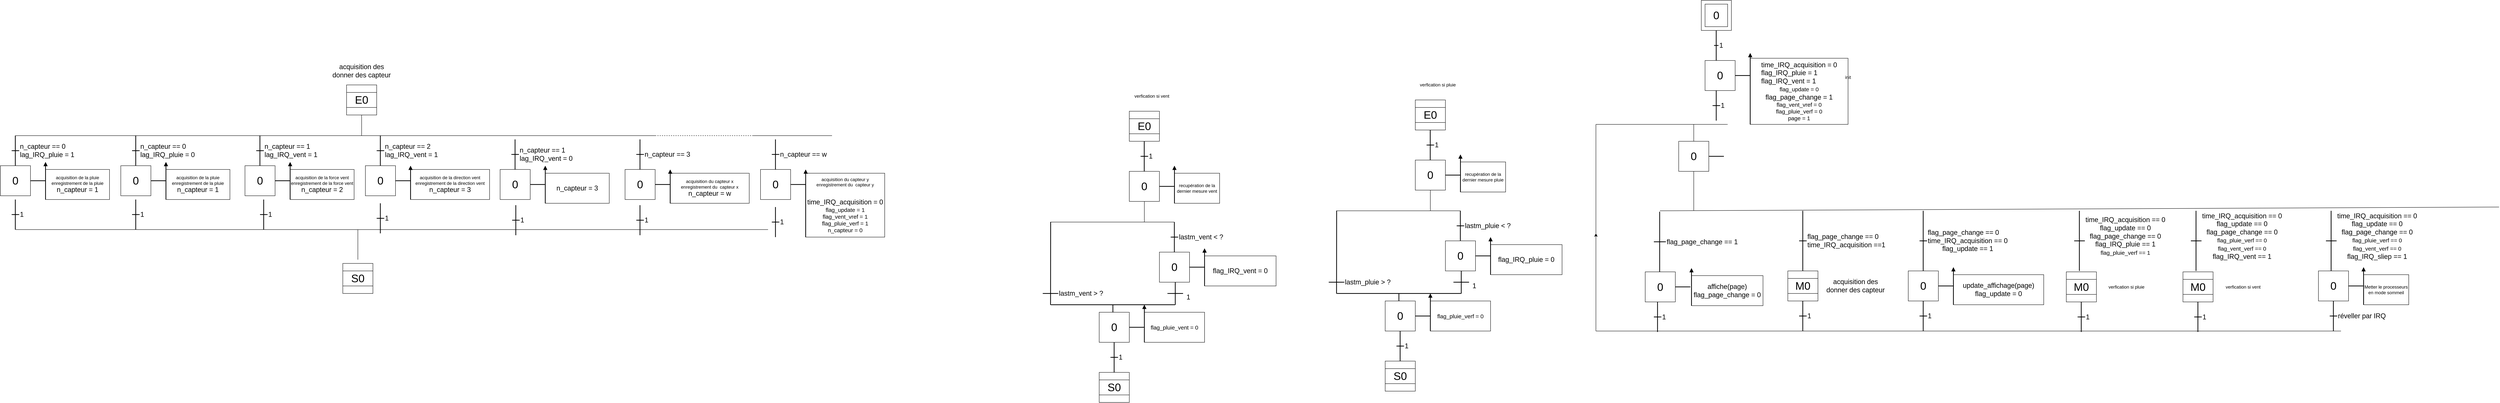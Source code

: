 <mxfile version="25.0.2">
  <diagram name="Page-1" id="Bje_hQ4m6R2AkW6DR9PT">
    <mxGraphModel dx="8462" dy="3239" grid="1" gridSize="10" guides="1" tooltips="1" connect="1" arrows="1" fold="1" page="1" pageScale="1" pageWidth="827" pageHeight="1169" math="0" shadow="0">
      <root>
        <mxCell id="0" />
        <mxCell id="1" parent="0" />
        <mxCell id="QvkCXpr15zVtPhJupILJ-17" value="" style="group" parent="1" vertex="1" connectable="0">
          <mxGeometry x="510" y="520" width="270" height="160" as="geometry" />
        </mxCell>
        <mxCell id="QvkCXpr15zVtPhJupILJ-18" value="" style="endArrow=none;html=1;rounded=0;strokeWidth=2;" parent="QvkCXpr15zVtPhJupILJ-17" edge="1">
          <mxGeometry width="50" height="50" relative="1" as="geometry">
            <mxPoint x="9.71" y="160" as="sourcePoint" />
            <mxPoint x="9.71" as="targetPoint" />
          </mxGeometry>
        </mxCell>
        <mxCell id="QvkCXpr15zVtPhJupILJ-19" value="" style="endArrow=none;html=1;rounded=0;strokeWidth=2;" parent="QvkCXpr15zVtPhJupILJ-17" edge="1">
          <mxGeometry width="50" height="50" relative="1" as="geometry">
            <mxPoint y="80" as="sourcePoint" />
            <mxPoint x="20" y="80" as="targetPoint" />
          </mxGeometry>
        </mxCell>
        <mxCell id="QvkCXpr15zVtPhJupILJ-20" value="&lt;div&gt;&lt;span style=&quot;font-size: 18px; text-align: center;&quot;&gt;flag_page_change == 0&lt;/span&gt;&lt;span style=&quot;font-size: 18px;&quot;&gt;&lt;br&gt;&lt;/span&gt;&lt;/div&gt;&lt;span style=&quot;font-size: 18px;&quot;&gt;time_IRQ_acquisition ==1&lt;/span&gt;" style="text;html=1;align=left;verticalAlign=middle;whiteSpace=wrap;rounded=0;" parent="QvkCXpr15zVtPhJupILJ-17" vertex="1">
          <mxGeometry x="20" y="40" width="250" height="80" as="geometry" />
        </mxCell>
        <mxCell id="QvkCXpr15zVtPhJupILJ-49" value="" style="group" parent="1" vertex="1" connectable="0">
          <mxGeometry x="480" y="680" width="120" height="80" as="geometry" />
        </mxCell>
        <mxCell id="QvkCXpr15zVtPhJupILJ-50" value="" style="whiteSpace=wrap;html=1;aspect=fixed;fillColor=none;" parent="QvkCXpr15zVtPhJupILJ-49" vertex="1">
          <mxGeometry width="80" height="80" as="geometry" />
        </mxCell>
        <mxCell id="QvkCXpr15zVtPhJupILJ-51" value="&lt;font style=&quot;font-size: 29px;&quot;&gt;M0&lt;/font&gt;" style="text;html=1;align=center;verticalAlign=middle;whiteSpace=wrap;rounded=0;" parent="QvkCXpr15zVtPhJupILJ-49" vertex="1">
          <mxGeometry width="80" height="80" as="geometry" />
        </mxCell>
        <mxCell id="QvkCXpr15zVtPhJupILJ-52" style="edgeStyle=orthogonalEdgeStyle;rounded=0;orthogonalLoop=1;jettySize=auto;html=1;exitX=0;exitY=0.25;exitDx=0;exitDy=0;entryX=1;entryY=0.25;entryDx=0;entryDy=0;endArrow=none;endFill=0;" parent="QvkCXpr15zVtPhJupILJ-49" source="QvkCXpr15zVtPhJupILJ-51" target="QvkCXpr15zVtPhJupILJ-51" edge="1">
          <mxGeometry relative="1" as="geometry">
            <Array as="points">
              <mxPoint x="40" y="20" />
              <mxPoint x="40" y="20" />
            </Array>
          </mxGeometry>
        </mxCell>
        <mxCell id="QvkCXpr15zVtPhJupILJ-53" style="edgeStyle=orthogonalEdgeStyle;rounded=0;orthogonalLoop=1;jettySize=auto;html=1;exitX=0;exitY=0.75;exitDx=0;exitDy=0;entryX=1;entryY=0.75;entryDx=0;entryDy=0;endArrow=none;endFill=0;" parent="QvkCXpr15zVtPhJupILJ-49" source="QvkCXpr15zVtPhJupILJ-51" target="QvkCXpr15zVtPhJupILJ-51" edge="1">
          <mxGeometry relative="1" as="geometry">
            <Array as="points">
              <mxPoint x="50" y="60" />
              <mxPoint x="50" y="60" />
            </Array>
          </mxGeometry>
        </mxCell>
        <mxCell id="QvkCXpr15zVtPhJupILJ-54" value="" style="group" parent="1" vertex="1" connectable="0">
          <mxGeometry x="510" y="760" width="130" height="80" as="geometry" />
        </mxCell>
        <mxCell id="QvkCXpr15zVtPhJupILJ-55" value="" style="endArrow=none;html=1;rounded=0;strokeWidth=2;" parent="QvkCXpr15zVtPhJupILJ-54" edge="1">
          <mxGeometry width="50" height="50" relative="1" as="geometry">
            <mxPoint x="9.71" y="80" as="sourcePoint" />
            <mxPoint x="9.71" as="targetPoint" />
          </mxGeometry>
        </mxCell>
        <mxCell id="QvkCXpr15zVtPhJupILJ-56" value="" style="endArrow=none;html=1;rounded=0;strokeWidth=2;" parent="QvkCXpr15zVtPhJupILJ-54" edge="1">
          <mxGeometry width="50" height="50" relative="1" as="geometry">
            <mxPoint y="40" as="sourcePoint" />
            <mxPoint x="20" y="40" as="targetPoint" />
          </mxGeometry>
        </mxCell>
        <mxCell id="QvkCXpr15zVtPhJupILJ-57" value="&lt;font style=&quot;font-size: 18px;&quot;&gt;1&lt;/font&gt;" style="text;html=1;align=left;verticalAlign=middle;whiteSpace=wrap;rounded=0;" parent="QvkCXpr15zVtPhJupILJ-54" vertex="1">
          <mxGeometry x="20" y="20" width="110" height="40" as="geometry" />
        </mxCell>
        <mxCell id="QvkCXpr15zVtPhJupILJ-58" value="&lt;span style=&quot;font-size: 18px; text-align: left;&quot;&gt;acquisition des donner des capteur&lt;/span&gt;" style="text;html=1;align=center;verticalAlign=middle;whiteSpace=wrap;rounded=0;" parent="1" vertex="1">
          <mxGeometry x="570" y="682.5" width="180" height="75" as="geometry" />
        </mxCell>
        <mxCell id="QvkCXpr15zVtPhJupILJ-59" value="&lt;span style=&quot;font-size: 18px; text-align: left;&quot;&gt;acquisition des donner des capteur&lt;/span&gt;" style="text;html=1;align=center;verticalAlign=middle;whiteSpace=wrap;rounded=0;" parent="1" vertex="1">
          <mxGeometry x="-3400" y="110" width="180" height="75" as="geometry" />
        </mxCell>
        <mxCell id="QvkCXpr15zVtPhJupILJ-60" value="" style="whiteSpace=wrap;html=1;aspect=fixed;fillColor=none;" parent="1" vertex="1">
          <mxGeometry x="-3350" y="185" width="80" height="80" as="geometry" />
        </mxCell>
        <mxCell id="QvkCXpr15zVtPhJupILJ-61" value="&lt;font style=&quot;font-size: 29px;&quot;&gt;E0&lt;/font&gt;" style="text;html=1;align=center;verticalAlign=middle;whiteSpace=wrap;rounded=0;" parent="1" vertex="1">
          <mxGeometry x="-3350" y="185" width="80" height="80" as="geometry" />
        </mxCell>
        <mxCell id="QvkCXpr15zVtPhJupILJ-62" style="edgeStyle=orthogonalEdgeStyle;rounded=0;orthogonalLoop=1;jettySize=auto;html=1;exitX=0;exitY=0.25;exitDx=0;exitDy=0;entryX=1;entryY=0.25;entryDx=0;entryDy=0;endArrow=none;endFill=0;" parent="1" source="QvkCXpr15zVtPhJupILJ-61" target="QvkCXpr15zVtPhJupILJ-61" edge="1">
          <mxGeometry relative="1" as="geometry">
            <Array as="points">
              <mxPoint x="-3310" y="205" />
              <mxPoint x="-3310" y="205" />
            </Array>
          </mxGeometry>
        </mxCell>
        <mxCell id="QvkCXpr15zVtPhJupILJ-63" style="edgeStyle=orthogonalEdgeStyle;rounded=0;orthogonalLoop=1;jettySize=auto;html=1;exitX=0;exitY=0.75;exitDx=0;exitDy=0;entryX=1;entryY=0.75;entryDx=0;entryDy=0;endArrow=none;endFill=0;" parent="1" source="QvkCXpr15zVtPhJupILJ-61" target="QvkCXpr15zVtPhJupILJ-61" edge="1">
          <mxGeometry relative="1" as="geometry">
            <Array as="points">
              <mxPoint x="-3300" y="245" />
              <mxPoint x="-3300" y="245" />
            </Array>
          </mxGeometry>
        </mxCell>
        <mxCell id="QvkCXpr15zVtPhJupILJ-64" value="" style="whiteSpace=wrap;html=1;aspect=fixed;fillColor=none;" parent="1" vertex="1">
          <mxGeometry x="-3360" y="660" width="80" height="80" as="geometry" />
        </mxCell>
        <mxCell id="QvkCXpr15zVtPhJupILJ-65" value="&lt;font style=&quot;font-size: 29px;&quot;&gt;S0&lt;/font&gt;" style="text;html=1;align=center;verticalAlign=middle;whiteSpace=wrap;rounded=0;" parent="1" vertex="1">
          <mxGeometry x="-3360" y="660" width="80" height="80" as="geometry" />
        </mxCell>
        <mxCell id="QvkCXpr15zVtPhJupILJ-66" style="edgeStyle=orthogonalEdgeStyle;rounded=0;orthogonalLoop=1;jettySize=auto;html=1;exitX=0;exitY=0.25;exitDx=0;exitDy=0;entryX=1;entryY=0.25;entryDx=0;entryDy=0;endArrow=none;endFill=0;" parent="1" source="QvkCXpr15zVtPhJupILJ-65" target="QvkCXpr15zVtPhJupILJ-65" edge="1">
          <mxGeometry relative="1" as="geometry">
            <Array as="points">
              <mxPoint x="-3320" y="680" />
              <mxPoint x="-3320" y="680" />
            </Array>
          </mxGeometry>
        </mxCell>
        <mxCell id="QvkCXpr15zVtPhJupILJ-67" style="edgeStyle=orthogonalEdgeStyle;rounded=0;orthogonalLoop=1;jettySize=auto;html=1;exitX=0;exitY=0.75;exitDx=0;exitDy=0;entryX=1;entryY=0.75;entryDx=0;entryDy=0;endArrow=none;endFill=0;" parent="1" source="QvkCXpr15zVtPhJupILJ-65" target="QvkCXpr15zVtPhJupILJ-65" edge="1">
          <mxGeometry relative="1" as="geometry">
            <Array as="points">
              <mxPoint x="-3310" y="720" />
              <mxPoint x="-3310" y="720" />
            </Array>
          </mxGeometry>
        </mxCell>
        <mxCell id="QvkCXpr15zVtPhJupILJ-84" value="" style="group" parent="1" vertex="1" connectable="0">
          <mxGeometry x="830" y="520" width="260" height="160" as="geometry" />
        </mxCell>
        <mxCell id="QvkCXpr15zVtPhJupILJ-85" value="" style="endArrow=none;html=1;rounded=0;strokeWidth=2;" parent="QvkCXpr15zVtPhJupILJ-84" edge="1">
          <mxGeometry width="50" height="50" relative="1" as="geometry">
            <mxPoint x="9.71" y="160" as="sourcePoint" />
            <mxPoint x="9.71" as="targetPoint" />
          </mxGeometry>
        </mxCell>
        <mxCell id="QvkCXpr15zVtPhJupILJ-86" value="" style="endArrow=none;html=1;rounded=0;strokeWidth=2;" parent="QvkCXpr15zVtPhJupILJ-84" edge="1">
          <mxGeometry width="50" height="50" relative="1" as="geometry">
            <mxPoint y="80" as="sourcePoint" />
            <mxPoint x="20" y="80" as="targetPoint" />
          </mxGeometry>
        </mxCell>
        <mxCell id="QvkCXpr15zVtPhJupILJ-87" value="&lt;div&gt;&lt;font style=&quot;font-size: 18px;&quot;&gt;&lt;span style=&quot;text-align: center;&quot;&gt;flag_page_change == 0&lt;/span&gt;&lt;br&gt;&lt;/font&gt;&lt;/div&gt;&lt;font style=&quot;font-size: 18px;&quot;&gt;time_IRQ_acquisition&amp;nbsp;== 0&lt;/font&gt;&lt;div style=&quot;text-align: center;&quot;&gt;&lt;font style=&quot;font-size: 18px;&quot;&gt;flag_update == 1&lt;/font&gt;&lt;/div&gt;" style="text;html=1;align=left;verticalAlign=middle;whiteSpace=wrap;rounded=0;" parent="QvkCXpr15zVtPhJupILJ-84" vertex="1">
          <mxGeometry x="20" y="40" width="240" height="80" as="geometry" />
        </mxCell>
        <mxCell id="QvkCXpr15zVtPhJupILJ-94" value="" style="group" parent="1" vertex="1" connectable="0">
          <mxGeometry x="800" y="680" width="160" height="160" as="geometry" />
        </mxCell>
        <mxCell id="QvkCXpr15zVtPhJupILJ-95" value="" style="whiteSpace=wrap;html=1;aspect=fixed;fillColor=none;" parent="QvkCXpr15zVtPhJupILJ-94" vertex="1">
          <mxGeometry width="80" height="80" as="geometry" />
        </mxCell>
        <mxCell id="QvkCXpr15zVtPhJupILJ-96" value="&lt;font style=&quot;font-size: 29px;&quot;&gt;0&lt;/font&gt;" style="text;html=1;align=center;verticalAlign=middle;whiteSpace=wrap;rounded=0;" parent="QvkCXpr15zVtPhJupILJ-94" vertex="1">
          <mxGeometry width="80" height="80" as="geometry" />
        </mxCell>
        <mxCell id="QvkCXpr15zVtPhJupILJ-97" value="" style="endArrow=none;html=1;rounded=0;exitX=1;exitY=0.5;exitDx=0;exitDy=0;strokeWidth=2;" parent="QvkCXpr15zVtPhJupILJ-94" source="QvkCXpr15zVtPhJupILJ-96" edge="1">
          <mxGeometry width="50" height="50" relative="1" as="geometry">
            <mxPoint x="110" y="60" as="sourcePoint" />
            <mxPoint x="120" y="40" as="targetPoint" />
          </mxGeometry>
        </mxCell>
        <mxCell id="QvkCXpr15zVtPhJupILJ-102" value="" style="group" parent="QvkCXpr15zVtPhJupILJ-94" vertex="1" connectable="0">
          <mxGeometry x="30" y="80" width="130" height="80" as="geometry" />
        </mxCell>
        <mxCell id="QvkCXpr15zVtPhJupILJ-103" value="" style="endArrow=none;html=1;rounded=0;strokeWidth=2;" parent="QvkCXpr15zVtPhJupILJ-102" edge="1">
          <mxGeometry width="50" height="50" relative="1" as="geometry">
            <mxPoint x="9.71" y="80" as="sourcePoint" />
            <mxPoint x="9.71" as="targetPoint" />
          </mxGeometry>
        </mxCell>
        <mxCell id="QvkCXpr15zVtPhJupILJ-104" value="" style="endArrow=none;html=1;rounded=0;strokeWidth=2;" parent="QvkCXpr15zVtPhJupILJ-102" edge="1">
          <mxGeometry width="50" height="50" relative="1" as="geometry">
            <mxPoint y="40" as="sourcePoint" />
            <mxPoint x="20" y="40" as="targetPoint" />
          </mxGeometry>
        </mxCell>
        <mxCell id="QvkCXpr15zVtPhJupILJ-105" value="&lt;font style=&quot;font-size: 18px;&quot;&gt;1&lt;/font&gt;" style="text;html=1;align=left;verticalAlign=middle;whiteSpace=wrap;rounded=0;" parent="QvkCXpr15zVtPhJupILJ-102" vertex="1">
          <mxGeometry x="20" y="20" width="110" height="40" as="geometry" />
        </mxCell>
        <mxCell id="QvkCXpr15zVtPhJupILJ-98" value="" style="group" parent="1" vertex="1" connectable="0">
          <mxGeometry x="920" y="670" width="240" height="100" as="geometry" />
        </mxCell>
        <mxCell id="QvkCXpr15zVtPhJupILJ-99" value="&lt;span style=&quot;font-size: 18px;&quot;&gt;update_affichage(page)&lt;br&gt;&lt;/span&gt;&lt;span style=&quot;font-size: 18px;&quot;&gt;flag_update = 0&lt;/span&gt;&lt;span style=&quot;font-size: 18px;&quot;&gt;&lt;br&gt;&lt;/span&gt;" style="rounded=0;whiteSpace=wrap;html=1;fillColor=none;" parent="QvkCXpr15zVtPhJupILJ-98" vertex="1">
          <mxGeometry y="20" width="240" height="80" as="geometry" />
        </mxCell>
        <mxCell id="QvkCXpr15zVtPhJupILJ-100" value="" style="endArrow=block;html=1;rounded=0;exitX=0;exitY=1;exitDx=0;exitDy=0;endFill=1;strokeWidth=2;" parent="QvkCXpr15zVtPhJupILJ-98" source="QvkCXpr15zVtPhJupILJ-99" edge="1">
          <mxGeometry width="50" height="50" relative="1" as="geometry">
            <mxPoint x="-131.538" y="85" as="sourcePoint" />
            <mxPoint as="targetPoint" />
          </mxGeometry>
        </mxCell>
        <mxCell id="QvkCXpr15zVtPhJupILJ-106" value="" style="group" parent="1" vertex="1" connectable="0">
          <mxGeometry x="101" y="682.5" width="120" height="80" as="geometry" />
        </mxCell>
        <mxCell id="QvkCXpr15zVtPhJupILJ-107" value="" style="whiteSpace=wrap;html=1;aspect=fixed;fillColor=none;" parent="QvkCXpr15zVtPhJupILJ-106" vertex="1">
          <mxGeometry width="80" height="80" as="geometry" />
        </mxCell>
        <mxCell id="QvkCXpr15zVtPhJupILJ-108" value="&lt;font style=&quot;font-size: 29px;&quot;&gt;0&lt;/font&gt;" style="text;html=1;align=center;verticalAlign=middle;whiteSpace=wrap;rounded=0;" parent="QvkCXpr15zVtPhJupILJ-106" vertex="1">
          <mxGeometry width="80" height="80" as="geometry" />
        </mxCell>
        <mxCell id="QvkCXpr15zVtPhJupILJ-109" value="" style="endArrow=none;html=1;rounded=0;exitX=1;exitY=0.5;exitDx=0;exitDy=0;strokeWidth=2;" parent="QvkCXpr15zVtPhJupILJ-106" source="QvkCXpr15zVtPhJupILJ-108" edge="1">
          <mxGeometry width="50" height="50" relative="1" as="geometry">
            <mxPoint x="110" y="60" as="sourcePoint" />
            <mxPoint x="120" y="40" as="targetPoint" />
          </mxGeometry>
        </mxCell>
        <mxCell id="QvkCXpr15zVtPhJupILJ-110" value="" style="group" parent="1" vertex="1" connectable="0">
          <mxGeometry x="124" y="522.5" width="270" height="160" as="geometry" />
        </mxCell>
        <mxCell id="QvkCXpr15zVtPhJupILJ-111" value="" style="endArrow=none;html=1;rounded=0;strokeWidth=2;" parent="QvkCXpr15zVtPhJupILJ-110" edge="1">
          <mxGeometry width="50" height="50" relative="1" as="geometry">
            <mxPoint x="15.422" y="160" as="sourcePoint" />
            <mxPoint x="15.422" as="targetPoint" />
          </mxGeometry>
        </mxCell>
        <mxCell id="QvkCXpr15zVtPhJupILJ-112" value="" style="endArrow=none;html=1;rounded=0;strokeWidth=2;" parent="QvkCXpr15zVtPhJupILJ-110" edge="1">
          <mxGeometry width="50" height="50" relative="1" as="geometry">
            <mxPoint y="80" as="sourcePoint" />
            <mxPoint x="31.765" y="80" as="targetPoint" />
          </mxGeometry>
        </mxCell>
        <mxCell id="QvkCXpr15zVtPhJupILJ-113" value="&lt;div style=&quot;text-align: center;&quot;&gt;&lt;font style=&quot;font-size: 18px;&quot;&gt;flag_page_change == 1&lt;/font&gt;&lt;/div&gt;" style="text;html=1;align=left;verticalAlign=middle;whiteSpace=wrap;rounded=0;" parent="QvkCXpr15zVtPhJupILJ-110" vertex="1">
          <mxGeometry x="31.765" y="40" width="238.235" height="80" as="geometry" />
        </mxCell>
        <mxCell id="QvkCXpr15zVtPhJupILJ-124" value="" style="group" parent="1" vertex="1" connectable="0">
          <mxGeometry x="224" y="672.5" width="190" height="100" as="geometry" />
        </mxCell>
        <mxCell id="QvkCXpr15zVtPhJupILJ-125" value="&lt;span style=&quot;font-size: 18px;&quot;&gt;affiche(page)&lt;br&gt;&lt;/span&gt;&lt;span style=&quot;font-size: 18px;&quot;&gt;flag_page_change = 0&lt;/span&gt;&lt;span style=&quot;font-size: 18px;&quot;&gt;&lt;br&gt;&lt;/span&gt;" style="rounded=0;whiteSpace=wrap;html=1;fillColor=none;" parent="QvkCXpr15zVtPhJupILJ-124" vertex="1">
          <mxGeometry y="20" width="190" height="80" as="geometry" />
        </mxCell>
        <mxCell id="QvkCXpr15zVtPhJupILJ-126" value="" style="endArrow=block;html=1;rounded=0;exitX=0;exitY=1;exitDx=0;exitDy=0;endFill=1;strokeWidth=2;" parent="QvkCXpr15zVtPhJupILJ-124" source="QvkCXpr15zVtPhJupILJ-125" edge="1">
          <mxGeometry width="50" height="50" relative="1" as="geometry">
            <mxPoint x="-95" y="85" as="sourcePoint" />
            <mxPoint as="targetPoint" />
          </mxGeometry>
        </mxCell>
        <mxCell id="QvkCXpr15zVtPhJupILJ-127" value="" style="group" parent="1" vertex="1" connectable="0">
          <mxGeometry x="124" y="762.5" width="130" height="80" as="geometry" />
        </mxCell>
        <mxCell id="QvkCXpr15zVtPhJupILJ-128" value="" style="endArrow=none;html=1;rounded=0;strokeWidth=2;" parent="QvkCXpr15zVtPhJupILJ-127" edge="1">
          <mxGeometry width="50" height="50" relative="1" as="geometry">
            <mxPoint x="9.71" y="80" as="sourcePoint" />
            <mxPoint x="9.71" as="targetPoint" />
          </mxGeometry>
        </mxCell>
        <mxCell id="QvkCXpr15zVtPhJupILJ-129" value="" style="endArrow=none;html=1;rounded=0;strokeWidth=2;" parent="QvkCXpr15zVtPhJupILJ-127" edge="1">
          <mxGeometry width="50" height="50" relative="1" as="geometry">
            <mxPoint y="40" as="sourcePoint" />
            <mxPoint x="20" y="40" as="targetPoint" />
          </mxGeometry>
        </mxCell>
        <mxCell id="QvkCXpr15zVtPhJupILJ-130" value="&lt;font style=&quot;font-size: 18px;&quot;&gt;1&lt;/font&gt;" style="text;html=1;align=left;verticalAlign=middle;whiteSpace=wrap;rounded=0;" parent="QvkCXpr15zVtPhJupILJ-127" vertex="1">
          <mxGeometry x="20" y="20" width="110" height="40" as="geometry" />
        </mxCell>
        <mxCell id="QvkCXpr15zVtPhJupILJ-133" value="" style="group" parent="1" vertex="1" connectable="0">
          <mxGeometry x="1241" y="520" width="270" height="160" as="geometry" />
        </mxCell>
        <mxCell id="QvkCXpr15zVtPhJupILJ-134" value="" style="endArrow=none;html=1;rounded=0;strokeWidth=2;" parent="QvkCXpr15zVtPhJupILJ-133" edge="1">
          <mxGeometry width="50" height="50" relative="1" as="geometry">
            <mxPoint x="13.708" y="160" as="sourcePoint" />
            <mxPoint x="13.708" as="targetPoint" />
          </mxGeometry>
        </mxCell>
        <mxCell id="QvkCXpr15zVtPhJupILJ-135" value="" style="endArrow=none;html=1;rounded=0;strokeWidth=2;" parent="QvkCXpr15zVtPhJupILJ-133" edge="1">
          <mxGeometry width="50" height="50" relative="1" as="geometry">
            <mxPoint y="80" as="sourcePoint" />
            <mxPoint x="28.235" y="80" as="targetPoint" />
          </mxGeometry>
        </mxCell>
        <mxCell id="QvkCXpr15zVtPhJupILJ-136" value="&lt;font style=&quot;font-size: 18px;&quot;&gt;time_IRQ_acquisition&amp;nbsp;== 0&lt;/font&gt;&lt;div style=&quot;text-align: center;&quot;&gt;&lt;font style=&quot;font-size: 18px;&quot;&gt;flag_update == 0&lt;br&gt;flag_page_change == 0&lt;/font&gt;&lt;/div&gt;&lt;div style=&quot;text-align: center;&quot;&gt;&lt;font style=&quot;font-size: 18px;&quot;&gt;&lt;span style=&quot;background-color: initial;&quot;&gt;flag_IRQ_pluie &lt;/span&gt;== 1&lt;/font&gt;&lt;/div&gt;&lt;div style=&quot;text-align: center;&quot;&gt;&lt;font style=&quot;font-size: 18px;&quot;&gt;&lt;span style=&quot;font-size: 15px;&quot;&gt;flag_pluie_verf == 1&lt;/span&gt;&lt;br&gt;&lt;/font&gt;&lt;/div&gt;&lt;div style=&quot;text-align: center;&quot;&gt;&lt;span style=&quot;color: rgba(0, 0, 0, 0); font-family: monospace; font-size: 0px; text-align: start; text-wrap: nowrap;&quot;&gt;%3CmxGraphModel%3E%3Croot%3E%3CmxCell%20id%3D%220%22%2F%3E%3CmxCell%20id%3D%221%22%20parent%3D%220%22%2F%3E%3CmxCell%20id%3D%222%22%20value%3D%22%22%20style%3D%22group%22%20vertex%3D%221%22%20connectable%3D%220%22%20parent%3D%221%22%3E%3CmxGeometry%20x%3D%22850%22%20y%3D%22520%22%20width%3D%22240%22%20height%3D%22160%22%20as%3D%22geometry%22%2F%3E%3C%2FmxCell%3E%3CmxCell%20id%3D%223%22%20value%3D%22%22%20style%3D%22endArrow%3Dnone%3Bhtml%3D1%3Brounded%3D0%3BstrokeWidth%3D2%3B%22%20edge%3D%221%22%20parent%3D%222%22%3E%3CmxGeometry%20width%3D%2250%22%20height%3D%2250%22%20relative%3D%221%22%20as%3D%22geometry%22%3E%3CmxPoint%20x%3D%2213.708%22%20y%3D%22160%22%20as%3D%22sourcePoint%22%2F%3E%3CmxPoint%20x%3D%2213.708%22%20as%3D%22targetPoint%22%2F%3E%3C%2FmxGeometry%3E%3C%2FmxCell%3E%3CmxCell%20id%3D%224%22%20value%3D%22%22%20style%3D%22endArrow%3Dnone%3Bhtml%3D1%3Brounded%3D0%3BstrokeWidth%3D2%3B%22%20edge%3D%221%22%20parent%3D%222%22%3E%3CmxGeometry%20width%3D%2250%22%20height%3D%2250%22%20relative%3D%221%22%20as%3D%22geometry%22%3E%3CmxPoint%20y%3D%2280%22%20as%3D%22sourcePoint%22%2F%3E%3CmxPoint%20x%3D%2228.235%22%20y%3D%2280%22%20as%3D%22targetPoint%22%2F%3E%3C%2FmxGeometry%3E%3C%2FmxCell%3E%3CmxCell%20id%3D%225%22%20value%3D%22%26lt%3Bfont%20style%3D%26quot%3Bfont-size%3A%2018px%3B%26quot%3B%26gt%3Btime_acquisition%20%3D%3D%200%26lt%3B%2Ffont%26gt%3B%26lt%3Bdiv%20style%3D%26quot%3Btext-align%3A%20center%3B%26quot%3B%26gt%3B%26lt%3Bfont%20style%3D%26quot%3Bfont-size%3A%2018px%3B%26quot%3B%26gt%3Bflag_update%20%3D%3D%200%26lt%3Bbr%26gt%3Bflag_page_change%20%3D%3D%201%26lt%3B%2Ffont%26gt%3B%26lt%3B%2Fdiv%26gt%3B%22%20style%3D%22text%3Bhtml%3D1%3Balign%3Dleft%3BverticalAlign%3Dmiddle%3BwhiteSpace%3Dwrap%3Brounded%3D0%3B%22%20vertex%3D%221%22%20parent%3D%222%22%3E%3CmxGeometry%20x%3D%2228.235%22%20y%3D%2240%22%20width%3D%22211.765%22%20height%3D%2280%22%20as%3D%22geometry%22%2F%3E%3C%2FmxCell%3E%3C%2Froot%3E%3C%2FmxGraphModel%3Eflag_puie&lt;/span&gt;&lt;br&gt;&lt;/div&gt;" style="text;html=1;align=left;verticalAlign=middle;whiteSpace=wrap;rounded=0;" parent="QvkCXpr15zVtPhJupILJ-133" vertex="1">
          <mxGeometry x="28.24" width="241.76" height="150" as="geometry" />
        </mxCell>
        <mxCell id="QvkCXpr15zVtPhJupILJ-144" value="" style="group" parent="1" vertex="1" connectable="0">
          <mxGeometry x="1220" y="682.5" width="120" height="80" as="geometry" />
        </mxCell>
        <mxCell id="QvkCXpr15zVtPhJupILJ-145" value="" style="whiteSpace=wrap;html=1;aspect=fixed;fillColor=none;" parent="QvkCXpr15zVtPhJupILJ-144" vertex="1">
          <mxGeometry width="80" height="80" as="geometry" />
        </mxCell>
        <mxCell id="QvkCXpr15zVtPhJupILJ-146" value="&lt;font style=&quot;font-size: 29px;&quot;&gt;M0&lt;/font&gt;" style="text;html=1;align=center;verticalAlign=middle;whiteSpace=wrap;rounded=0;" parent="QvkCXpr15zVtPhJupILJ-144" vertex="1">
          <mxGeometry width="80" height="80" as="geometry" />
        </mxCell>
        <mxCell id="QvkCXpr15zVtPhJupILJ-147" style="edgeStyle=orthogonalEdgeStyle;rounded=0;orthogonalLoop=1;jettySize=auto;html=1;exitX=0;exitY=0.25;exitDx=0;exitDy=0;entryX=1;entryY=0.25;entryDx=0;entryDy=0;endArrow=none;endFill=0;" parent="QvkCXpr15zVtPhJupILJ-144" source="QvkCXpr15zVtPhJupILJ-146" target="QvkCXpr15zVtPhJupILJ-146" edge="1">
          <mxGeometry relative="1" as="geometry">
            <Array as="points">
              <mxPoint x="40" y="20" />
              <mxPoint x="40" y="20" />
            </Array>
          </mxGeometry>
        </mxCell>
        <mxCell id="QvkCXpr15zVtPhJupILJ-148" style="edgeStyle=orthogonalEdgeStyle;rounded=0;orthogonalLoop=1;jettySize=auto;html=1;exitX=0;exitY=0.75;exitDx=0;exitDy=0;entryX=1;entryY=0.75;entryDx=0;entryDy=0;endArrow=none;endFill=0;" parent="QvkCXpr15zVtPhJupILJ-144" source="QvkCXpr15zVtPhJupILJ-146" target="QvkCXpr15zVtPhJupILJ-146" edge="1">
          <mxGeometry relative="1" as="geometry">
            <Array as="points">
              <mxPoint x="50" y="60" />
              <mxPoint x="50" y="60" />
            </Array>
          </mxGeometry>
        </mxCell>
        <mxCell id="QvkCXpr15zVtPhJupILJ-149" value="" style="group" parent="1" vertex="1" connectable="0">
          <mxGeometry x="1250" y="762.5" width="130" height="80" as="geometry" />
        </mxCell>
        <mxCell id="QvkCXpr15zVtPhJupILJ-150" value="" style="endArrow=none;html=1;rounded=0;strokeWidth=2;" parent="QvkCXpr15zVtPhJupILJ-149" edge="1">
          <mxGeometry width="50" height="50" relative="1" as="geometry">
            <mxPoint x="9.71" y="80" as="sourcePoint" />
            <mxPoint x="9.71" as="targetPoint" />
          </mxGeometry>
        </mxCell>
        <mxCell id="QvkCXpr15zVtPhJupILJ-151" value="" style="endArrow=none;html=1;rounded=0;strokeWidth=2;" parent="QvkCXpr15zVtPhJupILJ-149" edge="1">
          <mxGeometry width="50" height="50" relative="1" as="geometry">
            <mxPoint y="40" as="sourcePoint" />
            <mxPoint x="20" y="40" as="targetPoint" />
          </mxGeometry>
        </mxCell>
        <mxCell id="QvkCXpr15zVtPhJupILJ-152" value="&lt;font style=&quot;font-size: 18px;&quot;&gt;1&lt;/font&gt;" style="text;html=1;align=left;verticalAlign=middle;whiteSpace=wrap;rounded=0;" parent="QvkCXpr15zVtPhJupILJ-149" vertex="1">
          <mxGeometry x="20" y="20" width="110" height="40" as="geometry" />
        </mxCell>
        <mxCell id="QvkCXpr15zVtPhJupILJ-153" value="verfication si pluie" style="text;html=1;align=center;verticalAlign=middle;whiteSpace=wrap;rounded=0;" parent="1" vertex="1">
          <mxGeometry x="1320" y="707.5" width="120" height="30" as="geometry" />
        </mxCell>
        <mxCell id="QvkCXpr15zVtPhJupILJ-171" value="" style="whiteSpace=wrap;html=1;aspect=fixed;fillColor=none;" parent="1" vertex="1">
          <mxGeometry x="-510" y="225" width="80" height="80" as="geometry" />
        </mxCell>
        <mxCell id="QvkCXpr15zVtPhJupILJ-172" value="&lt;font style=&quot;font-size: 29px;&quot;&gt;E0&lt;/font&gt;" style="text;html=1;align=center;verticalAlign=middle;whiteSpace=wrap;rounded=0;" parent="1" vertex="1">
          <mxGeometry x="-510" y="225" width="80" height="80" as="geometry" />
        </mxCell>
        <mxCell id="QvkCXpr15zVtPhJupILJ-173" style="edgeStyle=orthogonalEdgeStyle;rounded=0;orthogonalLoop=1;jettySize=auto;html=1;exitX=0;exitY=0.25;exitDx=0;exitDy=0;entryX=1;entryY=0.25;entryDx=0;entryDy=0;endArrow=none;endFill=0;" parent="1" source="QvkCXpr15zVtPhJupILJ-172" target="QvkCXpr15zVtPhJupILJ-172" edge="1">
          <mxGeometry relative="1" as="geometry">
            <Array as="points">
              <mxPoint x="-470" y="245" />
              <mxPoint x="-470" y="245" />
            </Array>
          </mxGeometry>
        </mxCell>
        <mxCell id="QvkCXpr15zVtPhJupILJ-174" style="edgeStyle=orthogonalEdgeStyle;rounded=0;orthogonalLoop=1;jettySize=auto;html=1;exitX=0;exitY=0.75;exitDx=0;exitDy=0;entryX=1;entryY=0.75;entryDx=0;entryDy=0;endArrow=none;endFill=0;" parent="1" source="QvkCXpr15zVtPhJupILJ-172" target="QvkCXpr15zVtPhJupILJ-172" edge="1">
          <mxGeometry relative="1" as="geometry">
            <Array as="points">
              <mxPoint x="-460" y="285" />
              <mxPoint x="-460" y="285" />
            </Array>
          </mxGeometry>
        </mxCell>
        <mxCell id="QvkCXpr15zVtPhJupILJ-175" value="" style="whiteSpace=wrap;html=1;aspect=fixed;fillColor=none;" parent="1" vertex="1">
          <mxGeometry x="-590" y="920" width="80" height="80" as="geometry" />
        </mxCell>
        <mxCell id="QvkCXpr15zVtPhJupILJ-176" value="&lt;font style=&quot;font-size: 29px;&quot;&gt;S0&lt;/font&gt;" style="text;html=1;align=center;verticalAlign=middle;whiteSpace=wrap;rounded=0;" parent="1" vertex="1">
          <mxGeometry x="-590" y="920" width="80" height="80" as="geometry" />
        </mxCell>
        <mxCell id="QvkCXpr15zVtPhJupILJ-177" style="edgeStyle=orthogonalEdgeStyle;rounded=0;orthogonalLoop=1;jettySize=auto;html=1;exitX=0;exitY=0.25;exitDx=0;exitDy=0;entryX=1;entryY=0.25;entryDx=0;entryDy=0;endArrow=none;endFill=0;" parent="1" source="QvkCXpr15zVtPhJupILJ-176" target="QvkCXpr15zVtPhJupILJ-176" edge="1">
          <mxGeometry relative="1" as="geometry">
            <Array as="points">
              <mxPoint x="-550" y="940" />
              <mxPoint x="-550" y="940" />
            </Array>
          </mxGeometry>
        </mxCell>
        <mxCell id="QvkCXpr15zVtPhJupILJ-178" style="edgeStyle=orthogonalEdgeStyle;rounded=0;orthogonalLoop=1;jettySize=auto;html=1;exitX=0;exitY=0.75;exitDx=0;exitDy=0;entryX=1;entryY=0.75;entryDx=0;entryDy=0;endArrow=none;endFill=0;" parent="1" source="QvkCXpr15zVtPhJupILJ-176" target="QvkCXpr15zVtPhJupILJ-176" edge="1">
          <mxGeometry relative="1" as="geometry">
            <Array as="points">
              <mxPoint x="-540" y="980" />
              <mxPoint x="-540" y="980" />
            </Array>
          </mxGeometry>
        </mxCell>
        <mxCell id="QvkCXpr15zVtPhJupILJ-179" value="" style="group" parent="1" vertex="1" connectable="0">
          <mxGeometry x="-560" y="840" width="130" height="80" as="geometry" />
        </mxCell>
        <mxCell id="QvkCXpr15zVtPhJupILJ-180" value="" style="endArrow=none;html=1;rounded=0;strokeWidth=2;" parent="QvkCXpr15zVtPhJupILJ-179" edge="1">
          <mxGeometry width="50" height="50" relative="1" as="geometry">
            <mxPoint x="9.71" y="80" as="sourcePoint" />
            <mxPoint x="9.71" as="targetPoint" />
          </mxGeometry>
        </mxCell>
        <mxCell id="QvkCXpr15zVtPhJupILJ-181" value="" style="endArrow=none;html=1;rounded=0;strokeWidth=2;" parent="QvkCXpr15zVtPhJupILJ-179" edge="1">
          <mxGeometry width="50" height="50" relative="1" as="geometry">
            <mxPoint y="40" as="sourcePoint" />
            <mxPoint x="20" y="40" as="targetPoint" />
          </mxGeometry>
        </mxCell>
        <mxCell id="QvkCXpr15zVtPhJupILJ-182" value="&lt;font style=&quot;font-size: 18px;&quot;&gt;1&lt;/font&gt;" style="text;html=1;align=left;verticalAlign=middle;whiteSpace=wrap;rounded=0;" parent="QvkCXpr15zVtPhJupILJ-179" vertex="1">
          <mxGeometry x="20" y="20" width="110" height="40" as="geometry" />
        </mxCell>
        <mxCell id="QvkCXpr15zVtPhJupILJ-184" value="verfication si pluie" style="text;html=1;align=center;verticalAlign=middle;whiteSpace=wrap;rounded=0;" parent="1" vertex="1">
          <mxGeometry x="-510" y="170" width="120" height="30" as="geometry" />
        </mxCell>
        <mxCell id="QvkCXpr15zVtPhJupILJ-185" value="" style="group" parent="1" vertex="1" connectable="0">
          <mxGeometry x="-590" y="760" width="120" height="80" as="geometry" />
        </mxCell>
        <mxCell id="QvkCXpr15zVtPhJupILJ-186" value="" style="whiteSpace=wrap;html=1;aspect=fixed;fillColor=none;" parent="QvkCXpr15zVtPhJupILJ-185" vertex="1">
          <mxGeometry width="80" height="80" as="geometry" />
        </mxCell>
        <mxCell id="QvkCXpr15zVtPhJupILJ-187" value="&lt;font style=&quot;font-size: 29px;&quot;&gt;0&lt;/font&gt;" style="text;html=1;align=center;verticalAlign=middle;whiteSpace=wrap;rounded=0;" parent="QvkCXpr15zVtPhJupILJ-185" vertex="1">
          <mxGeometry width="80" height="80" as="geometry" />
        </mxCell>
        <mxCell id="QvkCXpr15zVtPhJupILJ-188" value="" style="endArrow=none;html=1;rounded=0;exitX=1;exitY=0.5;exitDx=0;exitDy=0;strokeWidth=2;" parent="QvkCXpr15zVtPhJupILJ-185" source="QvkCXpr15zVtPhJupILJ-187" edge="1">
          <mxGeometry width="50" height="50" relative="1" as="geometry">
            <mxPoint x="110" y="60" as="sourcePoint" />
            <mxPoint x="120" y="40" as="targetPoint" />
          </mxGeometry>
        </mxCell>
        <mxCell id="QvkCXpr15zVtPhJupILJ-189" value="" style="group" parent="1" vertex="1" connectable="0">
          <mxGeometry x="-470" y="740" width="160" height="100" as="geometry" />
        </mxCell>
        <mxCell id="QvkCXpr15zVtPhJupILJ-190" value="&lt;span style=&quot;font-size: 15px;&quot;&gt;flag_pluie_verf = 0&lt;/span&gt;" style="rounded=0;whiteSpace=wrap;html=1;fillColor=none;" parent="QvkCXpr15zVtPhJupILJ-189" vertex="1">
          <mxGeometry y="20" width="160" height="80" as="geometry" />
        </mxCell>
        <mxCell id="QvkCXpr15zVtPhJupILJ-191" value="" style="endArrow=block;html=1;rounded=0;exitX=0;exitY=1;exitDx=0;exitDy=0;endFill=1;strokeWidth=2;" parent="QvkCXpr15zVtPhJupILJ-189" source="QvkCXpr15zVtPhJupILJ-190" edge="1">
          <mxGeometry width="50" height="50" relative="1" as="geometry">
            <mxPoint x="-95" y="85" as="sourcePoint" />
            <mxPoint as="targetPoint" />
          </mxGeometry>
        </mxCell>
        <mxCell id="QvkCXpr15zVtPhJupILJ-192" value="" style="group" parent="1" vertex="1" connectable="0">
          <mxGeometry x="1551" y="520" width="270" height="160" as="geometry" />
        </mxCell>
        <mxCell id="QvkCXpr15zVtPhJupILJ-193" value="" style="endArrow=none;html=1;rounded=0;strokeWidth=2;" parent="QvkCXpr15zVtPhJupILJ-192" edge="1">
          <mxGeometry width="50" height="50" relative="1" as="geometry">
            <mxPoint x="13.708" y="160" as="sourcePoint" />
            <mxPoint x="13.708" as="targetPoint" />
          </mxGeometry>
        </mxCell>
        <mxCell id="QvkCXpr15zVtPhJupILJ-194" value="" style="endArrow=none;html=1;rounded=0;strokeWidth=2;" parent="QvkCXpr15zVtPhJupILJ-192" edge="1">
          <mxGeometry width="50" height="50" relative="1" as="geometry">
            <mxPoint y="80" as="sourcePoint" />
            <mxPoint x="28.235" y="80" as="targetPoint" />
          </mxGeometry>
        </mxCell>
        <mxCell id="QvkCXpr15zVtPhJupILJ-195" value="&lt;font style=&quot;font-size: 18px;&quot;&gt;time_IRQ_acquisition&amp;nbsp;== 0&lt;/font&gt;&lt;div style=&quot;text-align: center;&quot;&gt;&lt;font style=&quot;font-size: 18px;&quot;&gt;flag_update == 0&lt;br&gt;flag_page_change == 0&lt;/font&gt;&lt;/div&gt;&lt;div style=&quot;text-align: center;&quot;&gt;&lt;font style=&quot;font-size: 18px;&quot;&gt;&lt;span style=&quot;font-size: 15px;&quot;&gt;flag_pluie_verf == 0&lt;/span&gt;&lt;/font&gt;&lt;/div&gt;&lt;div style=&quot;text-align: center;&quot;&gt;&lt;font style=&quot;font-size: 18px;&quot;&gt;&lt;span style=&quot;font-size: 15px;&quot;&gt;flag_vent_verf == 0&lt;/span&gt;&lt;span style=&quot;font-size: 15px;&quot;&gt;&lt;br&gt;&lt;/span&gt;&lt;/font&gt;&lt;/div&gt;&lt;div style=&quot;text-align: center;&quot;&gt;&lt;font style=&quot;font-size: 18px;&quot;&gt;&lt;span style=&quot;background-color: initial;&quot;&gt;flag_IRQ_vent &lt;/span&gt;== 1&lt;/font&gt;&lt;/div&gt;&lt;div style=&quot;text-align: center;&quot;&gt;&lt;span style=&quot;color: rgba(0, 0, 0, 0); font-family: monospace; font-size: 0px; text-align: start; text-wrap: nowrap;&quot;&gt;%3CmxGraphModel%3E%3Croot%3E%3CmxCell%20id%3D%220%22%2F%3E%3CmxCell%20id%3D%221%22%20parent%3D%220%22%2F%3E%3CmxCell%20id%3D%222%22%20value%3D%22%22%20style%3D%22group%22%20vertex%3D%221%22%20connectable%3D%220%22%20parent%3D%221%22%3E%3CmxGeometry%20x%3D%22850%22%20y%3D%22520%22%20width%3D%22240%22%20height%3D%22160%22%20as%3D%22geometry%22%2F%3E%3C%2FmxCell%3E%3CmxCell%20id%3D%223%22%20value%3D%22%22%20style%3D%22endArrow%3Dnone%3Bhtml%3D1%3Brounded%3D0%3BstrokeWidth%3D2%3B%22%20edge%3D%221%22%20parent%3D%222%22%3E%3CmxGeometry%20width%3D%2250%22%20height%3D%2250%22%20relative%3D%221%22%20as%3D%22geometry%22%3E%3CmxPoint%20x%3D%2213.708%22%20y%3D%22160%22%20as%3D%22sourcePoint%22%2F%3E%3CmxPoint%20x%3D%2213.708%22%20as%3D%22targetPoint%22%2F%3E%3C%2FmxGeometry%3E%3C%2FmxCell%3E%3CmxCell%20id%3D%224%22%20value%3D%22%22%20style%3D%22endArrow%3Dnone%3Bhtml%3D1%3Brounded%3D0%3BstrokeWidth%3D2%3B%22%20edge%3D%221%22%20parent%3D%222%22%3E%3CmxGeometry%20width%3D%2250%22%20height%3D%2250%22%20relative%3D%221%22%20as%3D%22geometry%22%3E%3CmxPoint%20y%3D%2280%22%20as%3D%22sourcePoint%22%2F%3E%3CmxPoint%20x%3D%2228.235%22%20y%3D%2280%22%20as%3D%22targetPoint%22%2F%3E%3C%2FmxGeometry%3E%3C%2FmxCell%3E%3CmxCell%20id%3D%225%22%20value%3D%22%26lt%3Bfont%20style%3D%26quot%3Bfont-size%3A%2018px%3B%26quot%3B%26gt%3Btime_acquisition%20%3D%3D%200%26lt%3B%2Ffont%26gt%3B%26lt%3Bdiv%20style%3D%26quot%3Btext-align%3A%20center%3B%26quot%3B%26gt%3B%26lt%3Bfont%20style%3D%26quot%3Bfont-size%3A%2018px%3B%26quot%3B%26gt%3Bflag_update%20%3D%3D%200%26lt%3Bbr%26gt%3Bflag_page_change%20%3D%3D%201%26lt%3B%2Ffont%26gt%3B%26lt%3B%2Fdiv%26gt%3B%22%20style%3D%22text%3Bhtml%3D1%3Balign%3Dleft%3BverticalAlign%3Dmiddle%3BwhiteSpace%3Dwrap%3Brounded%3D0%3B%22%20vertex%3D%221%22%20parent%3D%222%22%3E%3CmxGeometry%20x%3D%2228.235%22%20y%3D%2240%22%20width%3D%22211.765%22%20height%3D%2280%22%20as%3D%22geometry%22%2F%3E%3C%2FmxCell%3E%3C%2Froot%3E%3C%2FmxGraphModel%3Eflag_puie&lt;/span&gt;&lt;br&gt;&lt;/div&gt;" style="text;html=1;align=left;verticalAlign=middle;whiteSpace=wrap;rounded=0;" parent="QvkCXpr15zVtPhJupILJ-192" vertex="1">
          <mxGeometry x="28.24" width="241.76" height="150" as="geometry" />
        </mxCell>
        <mxCell id="QvkCXpr15zVtPhJupILJ-196" value="" style="group" parent="1" vertex="1" connectable="0">
          <mxGeometry x="1530" y="682.5" width="120" height="80" as="geometry" />
        </mxCell>
        <mxCell id="QvkCXpr15zVtPhJupILJ-197" value="" style="whiteSpace=wrap;html=1;aspect=fixed;fillColor=none;" parent="QvkCXpr15zVtPhJupILJ-196" vertex="1">
          <mxGeometry width="80" height="80" as="geometry" />
        </mxCell>
        <mxCell id="QvkCXpr15zVtPhJupILJ-198" value="&lt;font style=&quot;font-size: 29px;&quot;&gt;M0&lt;/font&gt;" style="text;html=1;align=center;verticalAlign=middle;whiteSpace=wrap;rounded=0;" parent="QvkCXpr15zVtPhJupILJ-196" vertex="1">
          <mxGeometry width="80" height="80" as="geometry" />
        </mxCell>
        <mxCell id="QvkCXpr15zVtPhJupILJ-199" style="edgeStyle=orthogonalEdgeStyle;rounded=0;orthogonalLoop=1;jettySize=auto;html=1;exitX=0;exitY=0.25;exitDx=0;exitDy=0;entryX=1;entryY=0.25;entryDx=0;entryDy=0;endArrow=none;endFill=0;" parent="QvkCXpr15zVtPhJupILJ-196" source="QvkCXpr15zVtPhJupILJ-198" target="QvkCXpr15zVtPhJupILJ-198" edge="1">
          <mxGeometry relative="1" as="geometry">
            <Array as="points">
              <mxPoint x="40" y="20" />
              <mxPoint x="40" y="20" />
            </Array>
          </mxGeometry>
        </mxCell>
        <mxCell id="QvkCXpr15zVtPhJupILJ-200" style="edgeStyle=orthogonalEdgeStyle;rounded=0;orthogonalLoop=1;jettySize=auto;html=1;exitX=0;exitY=0.75;exitDx=0;exitDy=0;entryX=1;entryY=0.75;entryDx=0;entryDy=0;endArrow=none;endFill=0;" parent="QvkCXpr15zVtPhJupILJ-196" source="QvkCXpr15zVtPhJupILJ-198" target="QvkCXpr15zVtPhJupILJ-198" edge="1">
          <mxGeometry relative="1" as="geometry">
            <Array as="points">
              <mxPoint x="50" y="60" />
              <mxPoint x="50" y="60" />
            </Array>
          </mxGeometry>
        </mxCell>
        <mxCell id="QvkCXpr15zVtPhJupILJ-201" value="" style="group" parent="1" vertex="1" connectable="0">
          <mxGeometry x="1560" y="762.5" width="130" height="80" as="geometry" />
        </mxCell>
        <mxCell id="QvkCXpr15zVtPhJupILJ-202" value="" style="endArrow=none;html=1;rounded=0;strokeWidth=2;" parent="QvkCXpr15zVtPhJupILJ-201" edge="1">
          <mxGeometry width="50" height="50" relative="1" as="geometry">
            <mxPoint x="9.71" y="80" as="sourcePoint" />
            <mxPoint x="9.71" as="targetPoint" />
          </mxGeometry>
        </mxCell>
        <mxCell id="QvkCXpr15zVtPhJupILJ-203" value="" style="endArrow=none;html=1;rounded=0;strokeWidth=2;" parent="QvkCXpr15zVtPhJupILJ-201" edge="1">
          <mxGeometry width="50" height="50" relative="1" as="geometry">
            <mxPoint y="40" as="sourcePoint" />
            <mxPoint x="20" y="40" as="targetPoint" />
          </mxGeometry>
        </mxCell>
        <mxCell id="QvkCXpr15zVtPhJupILJ-204" value="&lt;font style=&quot;font-size: 18px;&quot;&gt;1&lt;/font&gt;" style="text;html=1;align=left;verticalAlign=middle;whiteSpace=wrap;rounded=0;" parent="QvkCXpr15zVtPhJupILJ-201" vertex="1">
          <mxGeometry x="20" y="20" width="110" height="40" as="geometry" />
        </mxCell>
        <mxCell id="QvkCXpr15zVtPhJupILJ-205" value="verfication si vent" style="text;html=1;align=center;verticalAlign=middle;whiteSpace=wrap;rounded=0;" parent="1" vertex="1">
          <mxGeometry x="1630" y="707.5" width="120" height="30" as="geometry" />
        </mxCell>
        <mxCell id="hL8D24npAY1kQglWVBG0-5" value="" style="group" vertex="1" connectable="0" parent="1">
          <mxGeometry x="-510" y="385" width="120" height="80" as="geometry" />
        </mxCell>
        <mxCell id="hL8D24npAY1kQglWVBG0-6" value="" style="whiteSpace=wrap;html=1;aspect=fixed;fillColor=none;" vertex="1" parent="hL8D24npAY1kQglWVBG0-5">
          <mxGeometry width="80" height="80" as="geometry" />
        </mxCell>
        <mxCell id="hL8D24npAY1kQglWVBG0-7" value="&lt;font style=&quot;font-size: 29px;&quot;&gt;0&lt;/font&gt;" style="text;html=1;align=center;verticalAlign=middle;whiteSpace=wrap;rounded=0;" vertex="1" parent="hL8D24npAY1kQglWVBG0-5">
          <mxGeometry width="80" height="80" as="geometry" />
        </mxCell>
        <mxCell id="hL8D24npAY1kQglWVBG0-8" value="" style="endArrow=none;html=1;rounded=0;exitX=1;exitY=0.5;exitDx=0;exitDy=0;strokeWidth=2;" edge="1" parent="hL8D24npAY1kQglWVBG0-5" source="hL8D24npAY1kQglWVBG0-7">
          <mxGeometry width="50" height="50" relative="1" as="geometry">
            <mxPoint x="110" y="60" as="sourcePoint" />
            <mxPoint x="120" y="40" as="targetPoint" />
          </mxGeometry>
        </mxCell>
        <mxCell id="hL8D24npAY1kQglWVBG0-9" value="" style="group" vertex="1" connectable="0" parent="1">
          <mxGeometry x="-480" y="305" width="130" height="80" as="geometry" />
        </mxCell>
        <mxCell id="hL8D24npAY1kQglWVBG0-10" value="" style="endArrow=none;html=1;rounded=0;strokeWidth=2;" edge="1" parent="hL8D24npAY1kQglWVBG0-9">
          <mxGeometry width="50" height="50" relative="1" as="geometry">
            <mxPoint x="9.71" y="80" as="sourcePoint" />
            <mxPoint x="9.71" as="targetPoint" />
          </mxGeometry>
        </mxCell>
        <mxCell id="hL8D24npAY1kQglWVBG0-11" value="" style="endArrow=none;html=1;rounded=0;strokeWidth=2;" edge="1" parent="hL8D24npAY1kQglWVBG0-9">
          <mxGeometry width="50" height="50" relative="1" as="geometry">
            <mxPoint y="40" as="sourcePoint" />
            <mxPoint x="20" y="40" as="targetPoint" />
          </mxGeometry>
        </mxCell>
        <mxCell id="hL8D24npAY1kQglWVBG0-12" value="&lt;font style=&quot;font-size: 18px;&quot;&gt;1&lt;/font&gt;" style="text;html=1;align=left;verticalAlign=middle;whiteSpace=wrap;rounded=0;" vertex="1" parent="hL8D24npAY1kQglWVBG0-9">
          <mxGeometry x="20" y="20" width="110" height="40" as="geometry" />
        </mxCell>
        <mxCell id="hL8D24npAY1kQglWVBG0-13" value="" style="group" vertex="1" connectable="0" parent="1">
          <mxGeometry x="-390" y="370" width="130" height="100" as="geometry" />
        </mxCell>
        <mxCell id="hL8D24npAY1kQglWVBG0-14" value="recupération de la dernier mesure pluie" style="rounded=0;whiteSpace=wrap;html=1;fillColor=none;" vertex="1" parent="hL8D24npAY1kQglWVBG0-13">
          <mxGeometry y="20" width="120" height="80" as="geometry" />
        </mxCell>
        <mxCell id="hL8D24npAY1kQglWVBG0-15" value="" style="endArrow=block;html=1;rounded=0;exitX=0;exitY=1;exitDx=0;exitDy=0;endFill=1;strokeWidth=2;" edge="1" parent="hL8D24npAY1kQglWVBG0-13" source="hL8D24npAY1kQglWVBG0-14">
          <mxGeometry width="50" height="50" relative="1" as="geometry">
            <mxPoint x="-95" y="85" as="sourcePoint" />
            <mxPoint as="targetPoint" />
          </mxGeometry>
        </mxCell>
        <mxCell id="hL8D24npAY1kQglWVBG0-20" value="" style="group" vertex="1" connectable="0" parent="1">
          <mxGeometry x="-400" y="520" width="160" height="80" as="geometry" />
        </mxCell>
        <mxCell id="hL8D24npAY1kQglWVBG0-21" value="" style="endArrow=none;html=1;rounded=0;strokeWidth=2;" edge="1" parent="hL8D24npAY1kQglWVBG0-20">
          <mxGeometry width="50" height="50" relative="1" as="geometry">
            <mxPoint x="9.71" y="80" as="sourcePoint" />
            <mxPoint x="9.71" as="targetPoint" />
          </mxGeometry>
        </mxCell>
        <mxCell id="hL8D24npAY1kQglWVBG0-22" value="" style="endArrow=none;html=1;rounded=0;strokeWidth=2;" edge="1" parent="hL8D24npAY1kQglWVBG0-20">
          <mxGeometry width="50" height="50" relative="1" as="geometry">
            <mxPoint y="40" as="sourcePoint" />
            <mxPoint x="20" y="40" as="targetPoint" />
          </mxGeometry>
        </mxCell>
        <mxCell id="hL8D24npAY1kQglWVBG0-23" value="&lt;span style=&quot;font-size: 18px;&quot;&gt;lastm_pluie &amp;lt; ?&lt;/span&gt;" style="text;html=1;align=left;verticalAlign=middle;whiteSpace=wrap;rounded=0;" vertex="1" parent="hL8D24npAY1kQglWVBG0-20">
          <mxGeometry x="20" y="20" width="140" height="40" as="geometry" />
        </mxCell>
        <mxCell id="hL8D24npAY1kQglWVBG0-24" value="" style="group" vertex="1" connectable="0" parent="1">
          <mxGeometry x="-430" y="600" width="120" height="80" as="geometry" />
        </mxCell>
        <mxCell id="hL8D24npAY1kQglWVBG0-25" value="" style="whiteSpace=wrap;html=1;aspect=fixed;fillColor=none;" vertex="1" parent="hL8D24npAY1kQglWVBG0-24">
          <mxGeometry width="80" height="80" as="geometry" />
        </mxCell>
        <mxCell id="hL8D24npAY1kQglWVBG0-26" value="&lt;font style=&quot;font-size: 29px;&quot;&gt;0&lt;/font&gt;" style="text;html=1;align=center;verticalAlign=middle;whiteSpace=wrap;rounded=0;" vertex="1" parent="hL8D24npAY1kQglWVBG0-24">
          <mxGeometry width="80" height="80" as="geometry" />
        </mxCell>
        <mxCell id="hL8D24npAY1kQglWVBG0-27" value="" style="endArrow=none;html=1;rounded=0;exitX=1;exitY=0.5;exitDx=0;exitDy=0;strokeWidth=2;" edge="1" parent="hL8D24npAY1kQglWVBG0-24" source="hL8D24npAY1kQglWVBG0-26">
          <mxGeometry width="50" height="50" relative="1" as="geometry">
            <mxPoint x="110" y="60" as="sourcePoint" />
            <mxPoint x="120" y="40" as="targetPoint" />
          </mxGeometry>
        </mxCell>
        <mxCell id="hL8D24npAY1kQglWVBG0-28" value="" style="group" vertex="1" connectable="0" parent="1">
          <mxGeometry x="-310" y="590" width="190" height="100" as="geometry" />
        </mxCell>
        <mxCell id="hL8D24npAY1kQglWVBG0-29" value="&lt;span style=&quot;font-size: 18px;&quot;&gt;flag_IRQ_pluie = 0&lt;/span&gt;" style="rounded=0;whiteSpace=wrap;html=1;fillColor=none;" vertex="1" parent="hL8D24npAY1kQglWVBG0-28">
          <mxGeometry y="20" width="190" height="80" as="geometry" />
        </mxCell>
        <mxCell id="hL8D24npAY1kQglWVBG0-30" value="" style="endArrow=block;html=1;rounded=0;exitX=0;exitY=1;exitDx=0;exitDy=0;endFill=1;strokeWidth=2;" edge="1" parent="hL8D24npAY1kQglWVBG0-28" source="hL8D24npAY1kQglWVBG0-29">
          <mxGeometry width="50" height="50" relative="1" as="geometry">
            <mxPoint x="-95" y="85" as="sourcePoint" />
            <mxPoint as="targetPoint" />
          </mxGeometry>
        </mxCell>
        <mxCell id="hL8D24npAY1kQglWVBG0-36" value="" style="group" vertex="1" connectable="0" parent="1">
          <mxGeometry x="-750" y="830" width="580" height="80" as="geometry" />
        </mxCell>
        <mxCell id="hL8D24npAY1kQglWVBG0-37" value="" style="endArrow=none;html=1;rounded=0;strokeWidth=2;" edge="1" parent="hL8D24npAY1kQglWVBG0-36">
          <mxGeometry width="50" height="50" relative="1" as="geometry">
            <mxPoint x="196.429" y="-90" as="sourcePoint" />
            <mxPoint x="362.143" y="-90" as="targetPoint" />
          </mxGeometry>
        </mxCell>
        <mxCell id="hL8D24npAY1kQglWVBG0-38" value="" style="endArrow=none;html=1;rounded=0;strokeWidth=2;" edge="1" parent="hL8D24npAY1kQglWVBG0-36">
          <mxGeometry width="50" height="50" relative="1" as="geometry">
            <mxPoint x="362.143" y="-90" as="sourcePoint" />
            <mxPoint x="362.143" y="-150" as="targetPoint" />
          </mxGeometry>
        </mxCell>
        <mxCell id="hL8D24npAY1kQglWVBG0-39" value="" style="endArrow=none;html=1;rounded=0;strokeWidth=2;" edge="1" parent="hL8D24npAY1kQglWVBG0-36">
          <mxGeometry width="50" height="50" relative="1" as="geometry">
            <mxPoint x="341.429" y="-120" as="sourcePoint" />
            <mxPoint x="382.857" y="-120" as="targetPoint" />
          </mxGeometry>
        </mxCell>
        <mxCell id="hL8D24npAY1kQglWVBG0-41" value="" style="endArrow=none;html=1;rounded=0;strokeWidth=2;" edge="1" parent="hL8D24npAY1kQglWVBG0-36">
          <mxGeometry width="50" height="50" relative="1" as="geometry">
            <mxPoint x="196.429" y="-70" as="sourcePoint" />
            <mxPoint x="196.429" y="-90" as="targetPoint" />
          </mxGeometry>
        </mxCell>
        <mxCell id="hL8D24npAY1kQglWVBG0-42" value="" style="endArrow=none;html=1;rounded=0;strokeWidth=2;" edge="1" parent="hL8D24npAY1kQglWVBG0-36">
          <mxGeometry width="50" height="50" relative="1" as="geometry">
            <mxPoint x="30.714" y="-90" as="sourcePoint" />
            <mxPoint x="196.429" y="-90" as="targetPoint" />
          </mxGeometry>
        </mxCell>
        <mxCell id="hL8D24npAY1kQglWVBG0-43" value="" style="endArrow=none;html=1;rounded=0;strokeWidth=2;" edge="1" parent="hL8D24npAY1kQglWVBG0-36">
          <mxGeometry width="50" height="50" relative="1" as="geometry">
            <mxPoint x="30.714" y="-90" as="sourcePoint" />
            <mxPoint x="31" y="-310" as="targetPoint" />
          </mxGeometry>
        </mxCell>
        <mxCell id="hL8D24npAY1kQglWVBG0-44" value="" style="endArrow=none;html=1;rounded=0;strokeWidth=2;" edge="1" parent="hL8D24npAY1kQglWVBG0-36">
          <mxGeometry width="50" height="50" relative="1" as="geometry">
            <mxPoint x="10" y="-120" as="sourcePoint" />
            <mxPoint x="51.429" y="-120" as="targetPoint" />
          </mxGeometry>
        </mxCell>
        <mxCell id="hL8D24npAY1kQglWVBG0-45" value="&lt;span style=&quot;font-size: 18px;&quot;&gt;lastm_pluie &amp;gt; ?&lt;/span&gt;" style="text;html=1;align=left;verticalAlign=middle;whiteSpace=wrap;rounded=0;" vertex="1" parent="hL8D24npAY1kQglWVBG0-36">
          <mxGeometry x="51.429" y="-140" width="207.143" height="40" as="geometry" />
        </mxCell>
        <mxCell id="hL8D24npAY1kQglWVBG0-40" value="&lt;font style=&quot;font-size: 18px;&quot;&gt;1&lt;/font&gt;" style="text;html=1;align=left;verticalAlign=middle;whiteSpace=wrap;rounded=0;" vertex="1" parent="1">
          <mxGeometry x="-359.996" y="700" width="196.786" height="40" as="geometry" />
        </mxCell>
        <mxCell id="hL8D24npAY1kQglWVBG0-47" value="" style="endArrow=none;html=1;rounded=0;strokeColor=default;" edge="1" parent="1">
          <mxGeometry width="50" height="50" relative="1" as="geometry">
            <mxPoint x="-720" y="520" as="sourcePoint" />
            <mxPoint x="-390" y="520" as="targetPoint" />
          </mxGeometry>
        </mxCell>
        <mxCell id="hL8D24npAY1kQglWVBG0-48" value="" style="endArrow=none;html=1;rounded=0;entryX=0.5;entryY=1;entryDx=0;entryDy=0;" edge="1" parent="1" target="hL8D24npAY1kQglWVBG0-7">
          <mxGeometry width="50" height="50" relative="1" as="geometry">
            <mxPoint x="-470" y="520" as="sourcePoint" />
            <mxPoint x="-240" y="700" as="targetPoint" />
          </mxGeometry>
        </mxCell>
        <mxCell id="hL8D24npAY1kQglWVBG0-49" value="" style="whiteSpace=wrap;html=1;aspect=fixed;fillColor=none;" vertex="1" parent="1">
          <mxGeometry x="-1270" y="255" width="80" height="80" as="geometry" />
        </mxCell>
        <mxCell id="hL8D24npAY1kQglWVBG0-50" value="&lt;font style=&quot;font-size: 29px;&quot;&gt;E0&lt;/font&gt;" style="text;html=1;align=center;verticalAlign=middle;whiteSpace=wrap;rounded=0;" vertex="1" parent="1">
          <mxGeometry x="-1270" y="255" width="80" height="80" as="geometry" />
        </mxCell>
        <mxCell id="hL8D24npAY1kQglWVBG0-51" style="edgeStyle=orthogonalEdgeStyle;rounded=0;orthogonalLoop=1;jettySize=auto;html=1;exitX=0;exitY=0.25;exitDx=0;exitDy=0;entryX=1;entryY=0.25;entryDx=0;entryDy=0;endArrow=none;endFill=0;" edge="1" parent="1" source="hL8D24npAY1kQglWVBG0-50" target="hL8D24npAY1kQglWVBG0-50">
          <mxGeometry relative="1" as="geometry">
            <Array as="points">
              <mxPoint x="-1230" y="275" />
              <mxPoint x="-1230" y="275" />
            </Array>
          </mxGeometry>
        </mxCell>
        <mxCell id="hL8D24npAY1kQglWVBG0-52" style="edgeStyle=orthogonalEdgeStyle;rounded=0;orthogonalLoop=1;jettySize=auto;html=1;exitX=0;exitY=0.75;exitDx=0;exitDy=0;entryX=1;entryY=0.75;entryDx=0;entryDy=0;endArrow=none;endFill=0;" edge="1" parent="1" source="hL8D24npAY1kQglWVBG0-50" target="hL8D24npAY1kQglWVBG0-50">
          <mxGeometry relative="1" as="geometry">
            <Array as="points">
              <mxPoint x="-1220" y="315" />
              <mxPoint x="-1220" y="315" />
            </Array>
          </mxGeometry>
        </mxCell>
        <mxCell id="hL8D24npAY1kQglWVBG0-53" value="" style="whiteSpace=wrap;html=1;aspect=fixed;fillColor=none;" vertex="1" parent="1">
          <mxGeometry x="-1350" y="950" width="80" height="80" as="geometry" />
        </mxCell>
        <mxCell id="hL8D24npAY1kQglWVBG0-54" value="&lt;font style=&quot;font-size: 29px;&quot;&gt;S0&lt;/font&gt;" style="text;html=1;align=center;verticalAlign=middle;whiteSpace=wrap;rounded=0;" vertex="1" parent="1">
          <mxGeometry x="-1350" y="950" width="80" height="80" as="geometry" />
        </mxCell>
        <mxCell id="hL8D24npAY1kQglWVBG0-55" style="edgeStyle=orthogonalEdgeStyle;rounded=0;orthogonalLoop=1;jettySize=auto;html=1;exitX=0;exitY=0.25;exitDx=0;exitDy=0;entryX=1;entryY=0.25;entryDx=0;entryDy=0;endArrow=none;endFill=0;" edge="1" parent="1" source="hL8D24npAY1kQglWVBG0-54" target="hL8D24npAY1kQglWVBG0-54">
          <mxGeometry relative="1" as="geometry">
            <Array as="points">
              <mxPoint x="-1310" y="970" />
              <mxPoint x="-1310" y="970" />
            </Array>
          </mxGeometry>
        </mxCell>
        <mxCell id="hL8D24npAY1kQglWVBG0-56" style="edgeStyle=orthogonalEdgeStyle;rounded=0;orthogonalLoop=1;jettySize=auto;html=1;exitX=0;exitY=0.75;exitDx=0;exitDy=0;entryX=1;entryY=0.75;entryDx=0;entryDy=0;endArrow=none;endFill=0;" edge="1" parent="1" source="hL8D24npAY1kQglWVBG0-54" target="hL8D24npAY1kQglWVBG0-54">
          <mxGeometry relative="1" as="geometry">
            <Array as="points">
              <mxPoint x="-1300" y="1010" />
              <mxPoint x="-1300" y="1010" />
            </Array>
          </mxGeometry>
        </mxCell>
        <mxCell id="hL8D24npAY1kQglWVBG0-57" value="" style="group" vertex="1" connectable="0" parent="1">
          <mxGeometry x="-1320" y="870" width="130" height="80" as="geometry" />
        </mxCell>
        <mxCell id="hL8D24npAY1kQglWVBG0-58" value="" style="endArrow=none;html=1;rounded=0;strokeWidth=2;" edge="1" parent="hL8D24npAY1kQglWVBG0-57">
          <mxGeometry width="50" height="50" relative="1" as="geometry">
            <mxPoint x="9.71" y="80" as="sourcePoint" />
            <mxPoint x="9.71" as="targetPoint" />
          </mxGeometry>
        </mxCell>
        <mxCell id="hL8D24npAY1kQglWVBG0-59" value="" style="endArrow=none;html=1;rounded=0;strokeWidth=2;" edge="1" parent="hL8D24npAY1kQglWVBG0-57">
          <mxGeometry width="50" height="50" relative="1" as="geometry">
            <mxPoint y="40" as="sourcePoint" />
            <mxPoint x="20" y="40" as="targetPoint" />
          </mxGeometry>
        </mxCell>
        <mxCell id="hL8D24npAY1kQglWVBG0-60" value="&lt;font style=&quot;font-size: 18px;&quot;&gt;1&lt;/font&gt;" style="text;html=1;align=left;verticalAlign=middle;whiteSpace=wrap;rounded=0;" vertex="1" parent="hL8D24npAY1kQglWVBG0-57">
          <mxGeometry x="20" y="20" width="110" height="40" as="geometry" />
        </mxCell>
        <mxCell id="hL8D24npAY1kQglWVBG0-61" value="verfication si vent" style="text;html=1;align=center;verticalAlign=middle;whiteSpace=wrap;rounded=0;" vertex="1" parent="1">
          <mxGeometry x="-1270" y="200" width="120" height="30" as="geometry" />
        </mxCell>
        <mxCell id="hL8D24npAY1kQglWVBG0-62" value="" style="group" vertex="1" connectable="0" parent="1">
          <mxGeometry x="-1350" y="790" width="120" height="80" as="geometry" />
        </mxCell>
        <mxCell id="hL8D24npAY1kQglWVBG0-63" value="" style="whiteSpace=wrap;html=1;aspect=fixed;fillColor=none;" vertex="1" parent="hL8D24npAY1kQglWVBG0-62">
          <mxGeometry width="80" height="80" as="geometry" />
        </mxCell>
        <mxCell id="hL8D24npAY1kQglWVBG0-64" value="&lt;font style=&quot;font-size: 29px;&quot;&gt;0&lt;/font&gt;" style="text;html=1;align=center;verticalAlign=middle;whiteSpace=wrap;rounded=0;" vertex="1" parent="hL8D24npAY1kQglWVBG0-62">
          <mxGeometry width="80" height="80" as="geometry" />
        </mxCell>
        <mxCell id="hL8D24npAY1kQglWVBG0-65" value="" style="endArrow=none;html=1;rounded=0;exitX=1;exitY=0.5;exitDx=0;exitDy=0;strokeWidth=2;" edge="1" parent="hL8D24npAY1kQglWVBG0-62" source="hL8D24npAY1kQglWVBG0-64">
          <mxGeometry width="50" height="50" relative="1" as="geometry">
            <mxPoint x="110" y="60" as="sourcePoint" />
            <mxPoint x="120" y="40" as="targetPoint" />
          </mxGeometry>
        </mxCell>
        <mxCell id="hL8D24npAY1kQglWVBG0-66" value="" style="group" vertex="1" connectable="0" parent="1">
          <mxGeometry x="-1230" y="770" width="160" height="100" as="geometry" />
        </mxCell>
        <mxCell id="hL8D24npAY1kQglWVBG0-67" value="&lt;span style=&quot;font-size: 15px;&quot;&gt;flag_pluie_vent = 0&lt;/span&gt;" style="rounded=0;whiteSpace=wrap;html=1;fillColor=none;" vertex="1" parent="hL8D24npAY1kQglWVBG0-66">
          <mxGeometry y="20" width="160" height="80" as="geometry" />
        </mxCell>
        <mxCell id="hL8D24npAY1kQglWVBG0-68" value="" style="endArrow=block;html=1;rounded=0;exitX=0;exitY=1;exitDx=0;exitDy=0;endFill=1;strokeWidth=2;" edge="1" parent="hL8D24npAY1kQglWVBG0-66" source="hL8D24npAY1kQglWVBG0-67">
          <mxGeometry width="50" height="50" relative="1" as="geometry">
            <mxPoint x="-95" y="85" as="sourcePoint" />
            <mxPoint as="targetPoint" />
          </mxGeometry>
        </mxCell>
        <mxCell id="hL8D24npAY1kQglWVBG0-69" value="" style="group" vertex="1" connectable="0" parent="1">
          <mxGeometry x="-1270" y="415" width="120" height="80" as="geometry" />
        </mxCell>
        <mxCell id="hL8D24npAY1kQglWVBG0-70" value="" style="whiteSpace=wrap;html=1;aspect=fixed;fillColor=none;" vertex="1" parent="hL8D24npAY1kQglWVBG0-69">
          <mxGeometry width="80" height="80" as="geometry" />
        </mxCell>
        <mxCell id="hL8D24npAY1kQglWVBG0-71" value="&lt;font style=&quot;font-size: 29px;&quot;&gt;0&lt;/font&gt;" style="text;html=1;align=center;verticalAlign=middle;whiteSpace=wrap;rounded=0;" vertex="1" parent="hL8D24npAY1kQglWVBG0-69">
          <mxGeometry width="80" height="80" as="geometry" />
        </mxCell>
        <mxCell id="hL8D24npAY1kQglWVBG0-72" value="" style="endArrow=none;html=1;rounded=0;exitX=1;exitY=0.5;exitDx=0;exitDy=0;strokeWidth=2;" edge="1" parent="hL8D24npAY1kQglWVBG0-69" source="hL8D24npAY1kQglWVBG0-71">
          <mxGeometry width="50" height="50" relative="1" as="geometry">
            <mxPoint x="110" y="60" as="sourcePoint" />
            <mxPoint x="120" y="40" as="targetPoint" />
          </mxGeometry>
        </mxCell>
        <mxCell id="hL8D24npAY1kQglWVBG0-73" value="" style="group" vertex="1" connectable="0" parent="1">
          <mxGeometry x="-1240" y="335" width="130" height="80" as="geometry" />
        </mxCell>
        <mxCell id="hL8D24npAY1kQglWVBG0-74" value="" style="endArrow=none;html=1;rounded=0;strokeWidth=2;" edge="1" parent="hL8D24npAY1kQglWVBG0-73">
          <mxGeometry width="50" height="50" relative="1" as="geometry">
            <mxPoint x="9.71" y="80" as="sourcePoint" />
            <mxPoint x="9.71" as="targetPoint" />
          </mxGeometry>
        </mxCell>
        <mxCell id="hL8D24npAY1kQglWVBG0-75" value="" style="endArrow=none;html=1;rounded=0;strokeWidth=2;" edge="1" parent="hL8D24npAY1kQglWVBG0-73">
          <mxGeometry width="50" height="50" relative="1" as="geometry">
            <mxPoint y="40" as="sourcePoint" />
            <mxPoint x="20" y="40" as="targetPoint" />
          </mxGeometry>
        </mxCell>
        <mxCell id="hL8D24npAY1kQglWVBG0-76" value="&lt;font style=&quot;font-size: 18px;&quot;&gt;1&lt;/font&gt;" style="text;html=1;align=left;verticalAlign=middle;whiteSpace=wrap;rounded=0;" vertex="1" parent="hL8D24npAY1kQglWVBG0-73">
          <mxGeometry x="20" y="20" width="110" height="40" as="geometry" />
        </mxCell>
        <mxCell id="hL8D24npAY1kQglWVBG0-77" value="" style="group" vertex="1" connectable="0" parent="1">
          <mxGeometry x="-1150" y="400" width="130" height="100" as="geometry" />
        </mxCell>
        <mxCell id="hL8D24npAY1kQglWVBG0-78" value="recupération de la dernier mesure vent" style="rounded=0;whiteSpace=wrap;html=1;fillColor=none;" vertex="1" parent="hL8D24npAY1kQglWVBG0-77">
          <mxGeometry y="20" width="120" height="80" as="geometry" />
        </mxCell>
        <mxCell id="hL8D24npAY1kQglWVBG0-79" value="" style="endArrow=block;html=1;rounded=0;exitX=0;exitY=1;exitDx=0;exitDy=0;endFill=1;strokeWidth=2;" edge="1" parent="hL8D24npAY1kQglWVBG0-77" source="hL8D24npAY1kQglWVBG0-78">
          <mxGeometry width="50" height="50" relative="1" as="geometry">
            <mxPoint x="-95" y="85" as="sourcePoint" />
            <mxPoint as="targetPoint" />
          </mxGeometry>
        </mxCell>
        <mxCell id="hL8D24npAY1kQglWVBG0-80" value="" style="group" vertex="1" connectable="0" parent="1">
          <mxGeometry x="-1160" y="550" width="160" height="80" as="geometry" />
        </mxCell>
        <mxCell id="hL8D24npAY1kQglWVBG0-81" value="" style="endArrow=none;html=1;rounded=0;strokeWidth=2;" edge="1" parent="hL8D24npAY1kQglWVBG0-80">
          <mxGeometry width="50" height="50" relative="1" as="geometry">
            <mxPoint x="9.71" y="80" as="sourcePoint" />
            <mxPoint x="9.71" as="targetPoint" />
          </mxGeometry>
        </mxCell>
        <mxCell id="hL8D24npAY1kQglWVBG0-82" value="" style="endArrow=none;html=1;rounded=0;strokeWidth=2;" edge="1" parent="hL8D24npAY1kQglWVBG0-80">
          <mxGeometry width="50" height="50" relative="1" as="geometry">
            <mxPoint y="40" as="sourcePoint" />
            <mxPoint x="20" y="40" as="targetPoint" />
          </mxGeometry>
        </mxCell>
        <mxCell id="hL8D24npAY1kQglWVBG0-83" value="&lt;span style=&quot;font-size: 18px;&quot;&gt;lastm_vent &amp;lt; ?&lt;/span&gt;" style="text;html=1;align=left;verticalAlign=middle;whiteSpace=wrap;rounded=0;" vertex="1" parent="hL8D24npAY1kQglWVBG0-80">
          <mxGeometry x="20" y="20" width="140" height="40" as="geometry" />
        </mxCell>
        <mxCell id="hL8D24npAY1kQglWVBG0-84" value="" style="group" vertex="1" connectable="0" parent="1">
          <mxGeometry x="-1190" y="630" width="120" height="80" as="geometry" />
        </mxCell>
        <mxCell id="hL8D24npAY1kQglWVBG0-85" value="" style="whiteSpace=wrap;html=1;aspect=fixed;fillColor=none;" vertex="1" parent="hL8D24npAY1kQglWVBG0-84">
          <mxGeometry width="80" height="80" as="geometry" />
        </mxCell>
        <mxCell id="hL8D24npAY1kQglWVBG0-86" value="&lt;font style=&quot;font-size: 29px;&quot;&gt;0&lt;/font&gt;" style="text;html=1;align=center;verticalAlign=middle;whiteSpace=wrap;rounded=0;" vertex="1" parent="hL8D24npAY1kQglWVBG0-84">
          <mxGeometry width="80" height="80" as="geometry" />
        </mxCell>
        <mxCell id="hL8D24npAY1kQglWVBG0-87" value="" style="endArrow=none;html=1;rounded=0;exitX=1;exitY=0.5;exitDx=0;exitDy=0;strokeWidth=2;" edge="1" parent="hL8D24npAY1kQglWVBG0-84" source="hL8D24npAY1kQglWVBG0-86">
          <mxGeometry width="50" height="50" relative="1" as="geometry">
            <mxPoint x="110" y="60" as="sourcePoint" />
            <mxPoint x="120" y="40" as="targetPoint" />
          </mxGeometry>
        </mxCell>
        <mxCell id="hL8D24npAY1kQglWVBG0-88" value="" style="endArrow=block;html=1;rounded=0;exitX=0;exitY=1;exitDx=0;exitDy=0;endFill=1;strokeWidth=2;" edge="1" parent="1">
          <mxGeometry width="50" height="50" relative="1" as="geometry">
            <mxPoint x="-1070" y="720" as="sourcePoint" />
            <mxPoint x="-1070" y="620" as="targetPoint" />
          </mxGeometry>
        </mxCell>
        <mxCell id="hL8D24npAY1kQglWVBG0-89" value="" style="group" vertex="1" connectable="0" parent="1">
          <mxGeometry x="-1510" y="860" width="580" height="80" as="geometry" />
        </mxCell>
        <mxCell id="hL8D24npAY1kQglWVBG0-90" value="" style="endArrow=none;html=1;rounded=0;strokeWidth=2;" edge="1" parent="hL8D24npAY1kQglWVBG0-89">
          <mxGeometry width="50" height="50" relative="1" as="geometry">
            <mxPoint x="196.429" y="-90" as="sourcePoint" />
            <mxPoint x="362.143" y="-90" as="targetPoint" />
          </mxGeometry>
        </mxCell>
        <mxCell id="hL8D24npAY1kQglWVBG0-91" value="" style="endArrow=none;html=1;rounded=0;strokeWidth=2;" edge="1" parent="hL8D24npAY1kQglWVBG0-89">
          <mxGeometry width="50" height="50" relative="1" as="geometry">
            <mxPoint x="362.143" y="-90" as="sourcePoint" />
            <mxPoint x="362.143" y="-150" as="targetPoint" />
          </mxGeometry>
        </mxCell>
        <mxCell id="hL8D24npAY1kQglWVBG0-92" value="" style="endArrow=none;html=1;rounded=0;strokeWidth=2;" edge="1" parent="hL8D24npAY1kQglWVBG0-89">
          <mxGeometry width="50" height="50" relative="1" as="geometry">
            <mxPoint x="341.429" y="-120" as="sourcePoint" />
            <mxPoint x="382.857" y="-120" as="targetPoint" />
          </mxGeometry>
        </mxCell>
        <mxCell id="hL8D24npAY1kQglWVBG0-93" value="" style="endArrow=none;html=1;rounded=0;strokeWidth=2;" edge="1" parent="hL8D24npAY1kQglWVBG0-89">
          <mxGeometry width="50" height="50" relative="1" as="geometry">
            <mxPoint x="196.429" y="-70" as="sourcePoint" />
            <mxPoint x="196.429" y="-90" as="targetPoint" />
          </mxGeometry>
        </mxCell>
        <mxCell id="hL8D24npAY1kQglWVBG0-94" value="" style="endArrow=none;html=1;rounded=0;strokeWidth=2;" edge="1" parent="hL8D24npAY1kQglWVBG0-89">
          <mxGeometry width="50" height="50" relative="1" as="geometry">
            <mxPoint x="30.714" y="-90" as="sourcePoint" />
            <mxPoint x="196.429" y="-90" as="targetPoint" />
          </mxGeometry>
        </mxCell>
        <mxCell id="hL8D24npAY1kQglWVBG0-95" value="" style="endArrow=none;html=1;rounded=0;strokeWidth=2;" edge="1" parent="hL8D24npAY1kQglWVBG0-89">
          <mxGeometry width="50" height="50" relative="1" as="geometry">
            <mxPoint x="30.714" y="-90" as="sourcePoint" />
            <mxPoint x="31" y="-310" as="targetPoint" />
          </mxGeometry>
        </mxCell>
        <mxCell id="hL8D24npAY1kQglWVBG0-96" value="" style="endArrow=none;html=1;rounded=0;strokeWidth=2;" edge="1" parent="hL8D24npAY1kQglWVBG0-89">
          <mxGeometry width="50" height="50" relative="1" as="geometry">
            <mxPoint x="10" y="-120" as="sourcePoint" />
            <mxPoint x="51.429" y="-120" as="targetPoint" />
          </mxGeometry>
        </mxCell>
        <mxCell id="hL8D24npAY1kQglWVBG0-97" value="&lt;span style=&quot;font-size: 18px;&quot;&gt;lastm_vent &amp;gt; ?&lt;/span&gt;" style="text;html=1;align=left;verticalAlign=middle;whiteSpace=wrap;rounded=0;" vertex="1" parent="hL8D24npAY1kQglWVBG0-89">
          <mxGeometry x="51.429" y="-140" width="207.143" height="40" as="geometry" />
        </mxCell>
        <mxCell id="hL8D24npAY1kQglWVBG0-98" value="&lt;font style=&quot;font-size: 18px;&quot;&gt;1&lt;/font&gt;" style="text;html=1;align=left;verticalAlign=middle;whiteSpace=wrap;rounded=0;" vertex="1" parent="1">
          <mxGeometry x="-1119.996" y="730" width="196.786" height="40" as="geometry" />
        </mxCell>
        <mxCell id="hL8D24npAY1kQglWVBG0-99" value="" style="endArrow=none;html=1;rounded=0;strokeColor=default;" edge="1" parent="1">
          <mxGeometry width="50" height="50" relative="1" as="geometry">
            <mxPoint x="-1480" y="550" as="sourcePoint" />
            <mxPoint x="-1150" y="550" as="targetPoint" />
          </mxGeometry>
        </mxCell>
        <mxCell id="hL8D24npAY1kQglWVBG0-100" value="" style="endArrow=none;html=1;rounded=0;entryX=0.5;entryY=1;entryDx=0;entryDy=0;" edge="1" parent="1" target="hL8D24npAY1kQglWVBG0-71">
          <mxGeometry width="50" height="50" relative="1" as="geometry">
            <mxPoint x="-1230" y="550" as="sourcePoint" />
            <mxPoint x="-1000" y="730" as="targetPoint" />
          </mxGeometry>
        </mxCell>
        <mxCell id="hL8D24npAY1kQglWVBG0-101" value="" style="group" vertex="1" connectable="0" parent="1">
          <mxGeometry x="-1070" y="620" width="190" height="100" as="geometry" />
        </mxCell>
        <mxCell id="hL8D24npAY1kQglWVBG0-102" value="&lt;span style=&quot;font-size: 18px;&quot;&gt;flag_IRQ_vent = 0&lt;/span&gt;" style="rounded=0;whiteSpace=wrap;html=1;fillColor=none;" vertex="1" parent="hL8D24npAY1kQglWVBG0-101">
          <mxGeometry y="20" width="190" height="80" as="geometry" />
        </mxCell>
        <mxCell id="hL8D24npAY1kQglWVBG0-103" value="" style="endArrow=block;html=1;rounded=0;exitX=0;exitY=1;exitDx=0;exitDy=0;endFill=1;strokeWidth=2;" edge="1" parent="hL8D24npAY1kQglWVBG0-101" source="hL8D24npAY1kQglWVBG0-102">
          <mxGeometry width="50" height="50" relative="1" as="geometry">
            <mxPoint x="-95" y="85" as="sourcePoint" />
            <mxPoint as="targetPoint" />
          </mxGeometry>
        </mxCell>
        <mxCell id="hL8D24npAY1kQglWVBG0-121" value="" style="endArrow=none;html=1;rounded=0;entryX=0.5;entryY=1;entryDx=0;entryDy=0;" edge="1" parent="1" target="QvkCXpr15zVtPhJupILJ-61">
          <mxGeometry width="50" height="50" relative="1" as="geometry">
            <mxPoint x="-3310" y="320" as="sourcePoint" />
            <mxPoint x="-2800" y="610" as="targetPoint" />
          </mxGeometry>
        </mxCell>
        <mxCell id="hL8D24npAY1kQglWVBG0-122" value="" style="endArrow=none;html=1;rounded=0;" edge="1" parent="1">
          <mxGeometry width="50" height="50" relative="1" as="geometry">
            <mxPoint x="-4230" y="320" as="sourcePoint" />
            <mxPoint x="-2530" y="320" as="targetPoint" />
          </mxGeometry>
        </mxCell>
        <mxCell id="hL8D24npAY1kQglWVBG0-123" value="" style="group" vertex="1" connectable="0" parent="1">
          <mxGeometry x="-4240" y="320" width="230" height="80" as="geometry" />
        </mxCell>
        <mxCell id="hL8D24npAY1kQglWVBG0-124" value="" style="endArrow=none;html=1;rounded=0;strokeWidth=2;" edge="1" parent="hL8D24npAY1kQglWVBG0-123">
          <mxGeometry width="50" height="50" relative="1" as="geometry">
            <mxPoint x="9.71" y="80" as="sourcePoint" />
            <mxPoint x="9.71" as="targetPoint" />
          </mxGeometry>
        </mxCell>
        <mxCell id="hL8D24npAY1kQglWVBG0-125" value="" style="endArrow=none;html=1;rounded=0;strokeWidth=2;" edge="1" parent="hL8D24npAY1kQglWVBG0-123">
          <mxGeometry width="50" height="50" relative="1" as="geometry">
            <mxPoint y="40" as="sourcePoint" />
            <mxPoint x="20" y="40" as="targetPoint" />
          </mxGeometry>
        </mxCell>
        <mxCell id="hL8D24npAY1kQglWVBG0-126" value="&lt;font style=&quot;font-size: 18px;&quot;&gt;n_capteur == 0&lt;/font&gt;&lt;div&gt;&lt;font style=&quot;font-size: 18px;&quot;&gt;&lt;span style=&quot;text-align: center;&quot;&gt;lag_IRQ_pluie = 1&lt;/span&gt;&lt;br&gt;&lt;/font&gt;&lt;/div&gt;" style="text;html=1;align=left;verticalAlign=middle;whiteSpace=wrap;rounded=0;" vertex="1" parent="hL8D24npAY1kQglWVBG0-123">
          <mxGeometry x="20" y="20" width="210" height="40" as="geometry" />
        </mxCell>
        <mxCell id="hL8D24npAY1kQglWVBG0-127" value="" style="group" vertex="1" connectable="0" parent="1">
          <mxGeometry x="-4270" y="400" width="120" height="80" as="geometry" />
        </mxCell>
        <mxCell id="hL8D24npAY1kQglWVBG0-128" value="" style="whiteSpace=wrap;html=1;aspect=fixed;fillColor=none;" vertex="1" parent="hL8D24npAY1kQglWVBG0-127">
          <mxGeometry width="80" height="80" as="geometry" />
        </mxCell>
        <mxCell id="hL8D24npAY1kQglWVBG0-129" value="&lt;font style=&quot;font-size: 29px;&quot;&gt;0&lt;/font&gt;" style="text;html=1;align=center;verticalAlign=middle;whiteSpace=wrap;rounded=0;" vertex="1" parent="hL8D24npAY1kQglWVBG0-127">
          <mxGeometry width="80" height="80" as="geometry" />
        </mxCell>
        <mxCell id="hL8D24npAY1kQglWVBG0-130" value="" style="endArrow=none;html=1;rounded=0;exitX=1;exitY=0.5;exitDx=0;exitDy=0;strokeWidth=2;" edge="1" parent="hL8D24npAY1kQglWVBG0-127" source="hL8D24npAY1kQglWVBG0-129">
          <mxGeometry width="50" height="50" relative="1" as="geometry">
            <mxPoint x="110" y="60" as="sourcePoint" />
            <mxPoint x="120" y="40" as="targetPoint" />
          </mxGeometry>
        </mxCell>
        <mxCell id="hL8D24npAY1kQglWVBG0-131" value="" style="group" vertex="1" connectable="0" parent="1">
          <mxGeometry x="-4150" y="390" width="170" height="180" as="geometry" />
        </mxCell>
        <mxCell id="hL8D24npAY1kQglWVBG0-132" value="acquisition de la pluie&lt;br&gt;enregistrement de la pluie&lt;div&gt;&lt;span style=&quot;font-size: 18px; text-align: left;&quot;&gt;n_capteur = 1&lt;/span&gt;&lt;br&gt;&lt;/div&gt;" style="rounded=0;whiteSpace=wrap;html=1;fillColor=none;" vertex="1" parent="hL8D24npAY1kQglWVBG0-131">
          <mxGeometry y="20" width="170" height="80" as="geometry" />
        </mxCell>
        <mxCell id="hL8D24npAY1kQglWVBG0-133" value="" style="endArrow=block;html=1;rounded=0;exitX=0;exitY=1;exitDx=0;exitDy=0;endFill=1;strokeWidth=2;" edge="1" parent="hL8D24npAY1kQglWVBG0-131" source="hL8D24npAY1kQglWVBG0-132">
          <mxGeometry width="50" height="50" relative="1" as="geometry">
            <mxPoint x="-95" y="85" as="sourcePoint" />
            <mxPoint as="targetPoint" />
          </mxGeometry>
        </mxCell>
        <mxCell id="hL8D24npAY1kQglWVBG0-261" value="" style="group" vertex="1" connectable="0" parent="hL8D24npAY1kQglWVBG0-131">
          <mxGeometry x="-90" y="100" width="130" height="80" as="geometry" />
        </mxCell>
        <mxCell id="hL8D24npAY1kQglWVBG0-262" value="" style="endArrow=none;html=1;rounded=0;strokeWidth=2;" edge="1" parent="hL8D24npAY1kQglWVBG0-261">
          <mxGeometry width="50" height="50" relative="1" as="geometry">
            <mxPoint x="9.71" y="80" as="sourcePoint" />
            <mxPoint x="9.71" as="targetPoint" />
          </mxGeometry>
        </mxCell>
        <mxCell id="hL8D24npAY1kQglWVBG0-263" value="" style="endArrow=none;html=1;rounded=0;strokeWidth=2;" edge="1" parent="hL8D24npAY1kQglWVBG0-261">
          <mxGeometry width="50" height="50" relative="1" as="geometry">
            <mxPoint y="40" as="sourcePoint" />
            <mxPoint x="20" y="40" as="targetPoint" />
          </mxGeometry>
        </mxCell>
        <mxCell id="hL8D24npAY1kQglWVBG0-264" value="&lt;font style=&quot;font-size: 18px;&quot;&gt;1&lt;/font&gt;" style="text;html=1;align=left;verticalAlign=middle;whiteSpace=wrap;rounded=0;" vertex="1" parent="hL8D24npAY1kQglWVBG0-261">
          <mxGeometry x="20" y="20" width="110" height="40" as="geometry" />
        </mxCell>
        <mxCell id="hL8D24npAY1kQglWVBG0-151" value="" style="group" vertex="1" connectable="0" parent="1">
          <mxGeometry x="-3920" y="320" width="230" height="80" as="geometry" />
        </mxCell>
        <mxCell id="hL8D24npAY1kQglWVBG0-152" value="" style="endArrow=none;html=1;rounded=0;strokeWidth=2;" edge="1" parent="hL8D24npAY1kQglWVBG0-151">
          <mxGeometry width="50" height="50" relative="1" as="geometry">
            <mxPoint x="9.71" y="80" as="sourcePoint" />
            <mxPoint x="9.71" as="targetPoint" />
          </mxGeometry>
        </mxCell>
        <mxCell id="hL8D24npAY1kQglWVBG0-153" value="" style="endArrow=none;html=1;rounded=0;strokeWidth=2;" edge="1" parent="hL8D24npAY1kQglWVBG0-151">
          <mxGeometry width="50" height="50" relative="1" as="geometry">
            <mxPoint y="40" as="sourcePoint" />
            <mxPoint x="20" y="40" as="targetPoint" />
          </mxGeometry>
        </mxCell>
        <mxCell id="hL8D24npAY1kQglWVBG0-154" value="&lt;font style=&quot;font-size: 18px;&quot;&gt;n_capteur == 0&lt;/font&gt;&lt;div&gt;&lt;font style=&quot;font-size: 18px;&quot;&gt;&lt;span style=&quot;text-align: center;&quot;&gt;lag_IRQ_pluie = 0&lt;/span&gt;&lt;br&gt;&lt;/font&gt;&lt;/div&gt;" style="text;html=1;align=left;verticalAlign=middle;whiteSpace=wrap;rounded=0;" vertex="1" parent="hL8D24npAY1kQglWVBG0-151">
          <mxGeometry x="20" y="20" width="210" height="40" as="geometry" />
        </mxCell>
        <mxCell id="hL8D24npAY1kQglWVBG0-155" value="" style="group" vertex="1" connectable="0" parent="1">
          <mxGeometry x="-3950" y="400" width="120" height="80" as="geometry" />
        </mxCell>
        <mxCell id="hL8D24npAY1kQglWVBG0-156" value="" style="whiteSpace=wrap;html=1;aspect=fixed;fillColor=none;" vertex="1" parent="hL8D24npAY1kQglWVBG0-155">
          <mxGeometry width="80" height="80" as="geometry" />
        </mxCell>
        <mxCell id="hL8D24npAY1kQglWVBG0-157" value="&lt;font style=&quot;font-size: 29px;&quot;&gt;0&lt;/font&gt;" style="text;html=1;align=center;verticalAlign=middle;whiteSpace=wrap;rounded=0;" vertex="1" parent="hL8D24npAY1kQglWVBG0-155">
          <mxGeometry width="80" height="80" as="geometry" />
        </mxCell>
        <mxCell id="hL8D24npAY1kQglWVBG0-158" value="" style="endArrow=none;html=1;rounded=0;exitX=1;exitY=0.5;exitDx=0;exitDy=0;strokeWidth=2;" edge="1" parent="hL8D24npAY1kQglWVBG0-155" source="hL8D24npAY1kQglWVBG0-157">
          <mxGeometry width="50" height="50" relative="1" as="geometry">
            <mxPoint x="110" y="60" as="sourcePoint" />
            <mxPoint x="120" y="40" as="targetPoint" />
          </mxGeometry>
        </mxCell>
        <mxCell id="hL8D24npAY1kQglWVBG0-159" value="" style="group" vertex="1" connectable="0" parent="1">
          <mxGeometry x="-3830" y="390" width="170" height="100" as="geometry" />
        </mxCell>
        <mxCell id="hL8D24npAY1kQglWVBG0-160" value="acquisition de la pluie&lt;br&gt;enregistrement de la pluie&lt;div&gt;&lt;span style=&quot;font-size: 18px; text-align: left;&quot;&gt;n_capteur = 1&lt;/span&gt;&lt;br&gt;&lt;/div&gt;" style="rounded=0;whiteSpace=wrap;html=1;fillColor=none;" vertex="1" parent="hL8D24npAY1kQglWVBG0-159">
          <mxGeometry y="20" width="170" height="80" as="geometry" />
        </mxCell>
        <mxCell id="hL8D24npAY1kQglWVBG0-161" value="" style="endArrow=block;html=1;rounded=0;exitX=0;exitY=1;exitDx=0;exitDy=0;endFill=1;strokeWidth=2;" edge="1" parent="hL8D24npAY1kQglWVBG0-159" source="hL8D24npAY1kQglWVBG0-160">
          <mxGeometry width="50" height="50" relative="1" as="geometry">
            <mxPoint x="-95" y="85" as="sourcePoint" />
            <mxPoint as="targetPoint" />
          </mxGeometry>
        </mxCell>
        <mxCell id="hL8D24npAY1kQglWVBG0-162" value="" style="group" vertex="1" connectable="0" parent="1">
          <mxGeometry x="-3590" y="320" width="230" height="80" as="geometry" />
        </mxCell>
        <mxCell id="hL8D24npAY1kQglWVBG0-163" value="" style="endArrow=none;html=1;rounded=0;strokeWidth=2;" edge="1" parent="hL8D24npAY1kQglWVBG0-162">
          <mxGeometry width="50" height="50" relative="1" as="geometry">
            <mxPoint x="9.71" y="80" as="sourcePoint" />
            <mxPoint x="9.71" as="targetPoint" />
          </mxGeometry>
        </mxCell>
        <mxCell id="hL8D24npAY1kQglWVBG0-164" value="" style="endArrow=none;html=1;rounded=0;strokeWidth=2;" edge="1" parent="hL8D24npAY1kQglWVBG0-162">
          <mxGeometry width="50" height="50" relative="1" as="geometry">
            <mxPoint y="40" as="sourcePoint" />
            <mxPoint x="20" y="40" as="targetPoint" />
          </mxGeometry>
        </mxCell>
        <mxCell id="hL8D24npAY1kQglWVBG0-165" value="&lt;font style=&quot;font-size: 18px;&quot;&gt;n_capteur == 1&lt;/font&gt;&lt;div&gt;&lt;font style=&quot;font-size: 18px;&quot;&gt;&lt;span style=&quot;text-align: center;&quot;&gt;lag_IRQ_vent = 1&lt;/span&gt;&lt;br&gt;&lt;/font&gt;&lt;/div&gt;" style="text;html=1;align=left;verticalAlign=middle;whiteSpace=wrap;rounded=0;" vertex="1" parent="hL8D24npAY1kQglWVBG0-162">
          <mxGeometry x="20" y="20" width="210" height="40" as="geometry" />
        </mxCell>
        <mxCell id="hL8D24npAY1kQglWVBG0-166" value="" style="group" vertex="1" connectable="0" parent="1">
          <mxGeometry x="-3620" y="400" width="120" height="80" as="geometry" />
        </mxCell>
        <mxCell id="hL8D24npAY1kQglWVBG0-167" value="" style="whiteSpace=wrap;html=1;aspect=fixed;fillColor=none;" vertex="1" parent="hL8D24npAY1kQglWVBG0-166">
          <mxGeometry width="80" height="80" as="geometry" />
        </mxCell>
        <mxCell id="hL8D24npAY1kQglWVBG0-168" value="&lt;font style=&quot;font-size: 29px;&quot;&gt;0&lt;/font&gt;" style="text;html=1;align=center;verticalAlign=middle;whiteSpace=wrap;rounded=0;" vertex="1" parent="hL8D24npAY1kQglWVBG0-166">
          <mxGeometry width="80" height="80" as="geometry" />
        </mxCell>
        <mxCell id="hL8D24npAY1kQglWVBG0-169" value="" style="endArrow=none;html=1;rounded=0;exitX=1;exitY=0.5;exitDx=0;exitDy=0;strokeWidth=2;" edge="1" parent="hL8D24npAY1kQglWVBG0-166" source="hL8D24npAY1kQglWVBG0-168">
          <mxGeometry width="50" height="50" relative="1" as="geometry">
            <mxPoint x="110" y="60" as="sourcePoint" />
            <mxPoint x="120" y="40" as="targetPoint" />
          </mxGeometry>
        </mxCell>
        <mxCell id="hL8D24npAY1kQglWVBG0-170" value="" style="group" vertex="1" connectable="0" parent="1">
          <mxGeometry x="-3500" y="390" width="170" height="100" as="geometry" />
        </mxCell>
        <mxCell id="hL8D24npAY1kQglWVBG0-171" value="acquisition de la force vent&lt;br&gt;enregistrement de la force vent&lt;div&gt;&lt;span style=&quot;font-size: 18px; text-align: left;&quot;&gt;n_capteur = 2&lt;/span&gt;&lt;br&gt;&lt;/div&gt;" style="rounded=0;whiteSpace=wrap;html=1;fillColor=none;" vertex="1" parent="hL8D24npAY1kQglWVBG0-170">
          <mxGeometry y="20" width="170" height="80" as="geometry" />
        </mxCell>
        <mxCell id="hL8D24npAY1kQglWVBG0-172" value="" style="endArrow=block;html=1;rounded=0;exitX=0;exitY=1;exitDx=0;exitDy=0;endFill=1;strokeWidth=2;" edge="1" parent="hL8D24npAY1kQglWVBG0-170" source="hL8D24npAY1kQglWVBG0-171">
          <mxGeometry width="50" height="50" relative="1" as="geometry">
            <mxPoint x="-95" y="85" as="sourcePoint" />
            <mxPoint as="targetPoint" />
          </mxGeometry>
        </mxCell>
        <mxCell id="hL8D24npAY1kQglWVBG0-182" value="" style="group" vertex="1" connectable="0" parent="1">
          <mxGeometry x="-3270" y="320" width="230" height="80" as="geometry" />
        </mxCell>
        <mxCell id="hL8D24npAY1kQglWVBG0-183" value="" style="endArrow=none;html=1;rounded=0;strokeWidth=2;" edge="1" parent="hL8D24npAY1kQglWVBG0-182">
          <mxGeometry width="50" height="50" relative="1" as="geometry">
            <mxPoint x="9.71" y="80" as="sourcePoint" />
            <mxPoint x="9.71" as="targetPoint" />
          </mxGeometry>
        </mxCell>
        <mxCell id="hL8D24npAY1kQglWVBG0-184" value="" style="endArrow=none;html=1;rounded=0;strokeWidth=2;" edge="1" parent="hL8D24npAY1kQglWVBG0-182">
          <mxGeometry width="50" height="50" relative="1" as="geometry">
            <mxPoint y="40" as="sourcePoint" />
            <mxPoint x="20" y="40" as="targetPoint" />
          </mxGeometry>
        </mxCell>
        <mxCell id="hL8D24npAY1kQglWVBG0-185" value="&lt;font style=&quot;font-size: 18px;&quot;&gt;n_capteur == 2&lt;/font&gt;&lt;div&gt;&lt;font style=&quot;font-size: 18px;&quot;&gt;&lt;span style=&quot;text-align: center;&quot;&gt;lag_IRQ_vent = 1&lt;/span&gt;&lt;br&gt;&lt;/font&gt;&lt;/div&gt;" style="text;html=1;align=left;verticalAlign=middle;whiteSpace=wrap;rounded=0;" vertex="1" parent="hL8D24npAY1kQglWVBG0-182">
          <mxGeometry x="20" y="20" width="210" height="40" as="geometry" />
        </mxCell>
        <mxCell id="hL8D24npAY1kQglWVBG0-186" value="" style="group" vertex="1" connectable="0" parent="1">
          <mxGeometry x="-3300" y="400" width="120" height="80" as="geometry" />
        </mxCell>
        <mxCell id="hL8D24npAY1kQglWVBG0-187" value="" style="whiteSpace=wrap;html=1;aspect=fixed;fillColor=none;" vertex="1" parent="hL8D24npAY1kQglWVBG0-186">
          <mxGeometry width="80" height="80" as="geometry" />
        </mxCell>
        <mxCell id="hL8D24npAY1kQglWVBG0-188" value="&lt;font style=&quot;font-size: 29px;&quot;&gt;0&lt;/font&gt;" style="text;html=1;align=center;verticalAlign=middle;whiteSpace=wrap;rounded=0;" vertex="1" parent="hL8D24npAY1kQglWVBG0-186">
          <mxGeometry width="80" height="80" as="geometry" />
        </mxCell>
        <mxCell id="hL8D24npAY1kQglWVBG0-189" value="" style="endArrow=none;html=1;rounded=0;exitX=1;exitY=0.5;exitDx=0;exitDy=0;strokeWidth=2;" edge="1" parent="hL8D24npAY1kQglWVBG0-186" source="hL8D24npAY1kQglWVBG0-188">
          <mxGeometry width="50" height="50" relative="1" as="geometry">
            <mxPoint x="110" y="60" as="sourcePoint" />
            <mxPoint x="120" y="40" as="targetPoint" />
          </mxGeometry>
        </mxCell>
        <mxCell id="hL8D24npAY1kQglWVBG0-190" value="" style="group" vertex="1" connectable="0" parent="1">
          <mxGeometry x="-3180" y="400" width="210" height="180" as="geometry" />
        </mxCell>
        <mxCell id="hL8D24npAY1kQglWVBG0-191" value="acquisition de la direction vent&lt;br&gt;enregistrement de la direction&amp;nbsp;vent&lt;div&gt;&lt;span style=&quot;font-size: 18px; text-align: left;&quot;&gt;n_capteur = 3&lt;/span&gt;&lt;br&gt;&lt;/div&gt;" style="rounded=0;whiteSpace=wrap;html=1;fillColor=none;" vertex="1" parent="hL8D24npAY1kQglWVBG0-190">
          <mxGeometry y="10" width="210" height="80" as="geometry" />
        </mxCell>
        <mxCell id="hL8D24npAY1kQglWVBG0-192" value="" style="endArrow=block;html=1;rounded=0;exitX=0;exitY=1;exitDx=0;exitDy=0;endFill=1;strokeWidth=2;" edge="1" parent="hL8D24npAY1kQglWVBG0-190" source="hL8D24npAY1kQglWVBG0-191">
          <mxGeometry width="50" height="50" relative="1" as="geometry">
            <mxPoint x="-95" y="85" as="sourcePoint" />
            <mxPoint as="targetPoint" />
          </mxGeometry>
        </mxCell>
        <mxCell id="hL8D24npAY1kQglWVBG0-274" value="" style="group" vertex="1" connectable="0" parent="hL8D24npAY1kQglWVBG0-190">
          <mxGeometry x="-90" y="100" width="130" height="80" as="geometry" />
        </mxCell>
        <mxCell id="hL8D24npAY1kQglWVBG0-275" value="" style="endArrow=none;html=1;rounded=0;strokeWidth=2;" edge="1" parent="hL8D24npAY1kQglWVBG0-274">
          <mxGeometry width="50" height="50" relative="1" as="geometry">
            <mxPoint x="9.71" y="80" as="sourcePoint" />
            <mxPoint x="9.71" as="targetPoint" />
          </mxGeometry>
        </mxCell>
        <mxCell id="hL8D24npAY1kQglWVBG0-276" value="" style="endArrow=none;html=1;rounded=0;strokeWidth=2;" edge="1" parent="hL8D24npAY1kQglWVBG0-274">
          <mxGeometry width="50" height="50" relative="1" as="geometry">
            <mxPoint y="40" as="sourcePoint" />
            <mxPoint x="20" y="40" as="targetPoint" />
          </mxGeometry>
        </mxCell>
        <mxCell id="hL8D24npAY1kQglWVBG0-277" value="&lt;font style=&quot;font-size: 18px;&quot;&gt;1&lt;/font&gt;" style="text;html=1;align=left;verticalAlign=middle;whiteSpace=wrap;rounded=0;" vertex="1" parent="hL8D24npAY1kQglWVBG0-274">
          <mxGeometry x="20" y="20" width="110" height="40" as="geometry" />
        </mxCell>
        <mxCell id="hL8D24npAY1kQglWVBG0-193" value="" style="group" vertex="1" connectable="0" parent="1">
          <mxGeometry x="-2912" y="330" width="230" height="80" as="geometry" />
        </mxCell>
        <mxCell id="hL8D24npAY1kQglWVBG0-194" value="" style="endArrow=none;html=1;rounded=0;strokeWidth=2;" edge="1" parent="hL8D24npAY1kQglWVBG0-193">
          <mxGeometry width="50" height="50" relative="1" as="geometry">
            <mxPoint x="9.71" y="80" as="sourcePoint" />
            <mxPoint x="9.71" as="targetPoint" />
          </mxGeometry>
        </mxCell>
        <mxCell id="hL8D24npAY1kQglWVBG0-195" value="" style="endArrow=none;html=1;rounded=0;strokeWidth=2;" edge="1" parent="hL8D24npAY1kQglWVBG0-193">
          <mxGeometry width="50" height="50" relative="1" as="geometry">
            <mxPoint y="40" as="sourcePoint" />
            <mxPoint x="20" y="40" as="targetPoint" />
          </mxGeometry>
        </mxCell>
        <mxCell id="hL8D24npAY1kQglWVBG0-196" value="&lt;font style=&quot;font-size: 18px;&quot;&gt;n_capteur == 1&lt;/font&gt;&lt;div&gt;&lt;font style=&quot;font-size: 18px;&quot;&gt;&lt;span style=&quot;text-align: center;&quot;&gt;lag_IRQ_vent = 0&lt;/span&gt;&lt;br&gt;&lt;/font&gt;&lt;/div&gt;" style="text;html=1;align=left;verticalAlign=middle;whiteSpace=wrap;rounded=0;" vertex="1" parent="hL8D24npAY1kQglWVBG0-193">
          <mxGeometry x="20" y="20" width="210" height="40" as="geometry" />
        </mxCell>
        <mxCell id="hL8D24npAY1kQglWVBG0-197" value="" style="group" vertex="1" connectable="0" parent="1">
          <mxGeometry x="-2942" y="410" width="120" height="80" as="geometry" />
        </mxCell>
        <mxCell id="hL8D24npAY1kQglWVBG0-198" value="" style="whiteSpace=wrap;html=1;aspect=fixed;fillColor=none;" vertex="1" parent="hL8D24npAY1kQglWVBG0-197">
          <mxGeometry width="80" height="80" as="geometry" />
        </mxCell>
        <mxCell id="hL8D24npAY1kQglWVBG0-199" value="&lt;font style=&quot;font-size: 29px;&quot;&gt;0&lt;/font&gt;" style="text;html=1;align=center;verticalAlign=middle;whiteSpace=wrap;rounded=0;" vertex="1" parent="hL8D24npAY1kQglWVBG0-197">
          <mxGeometry width="80" height="80" as="geometry" />
        </mxCell>
        <mxCell id="hL8D24npAY1kQglWVBG0-200" value="" style="endArrow=none;html=1;rounded=0;exitX=1;exitY=0.5;exitDx=0;exitDy=0;strokeWidth=2;" edge="1" parent="hL8D24npAY1kQglWVBG0-197" source="hL8D24npAY1kQglWVBG0-199">
          <mxGeometry width="50" height="50" relative="1" as="geometry">
            <mxPoint x="110" y="60" as="sourcePoint" />
            <mxPoint x="120" y="40" as="targetPoint" />
          </mxGeometry>
        </mxCell>
        <mxCell id="hL8D24npAY1kQglWVBG0-201" value="" style="group" vertex="1" connectable="0" parent="1">
          <mxGeometry x="-2822" y="400" width="170" height="185" as="geometry" />
        </mxCell>
        <mxCell id="hL8D24npAY1kQglWVBG0-202" value="&lt;div&gt;&lt;span style=&quot;font-size: 18px; text-align: left;&quot;&gt;n_capteur = 3&lt;/span&gt;&lt;br&gt;&lt;/div&gt;" style="rounded=0;whiteSpace=wrap;html=1;fillColor=none;" vertex="1" parent="hL8D24npAY1kQglWVBG0-201">
          <mxGeometry y="20" width="170" height="80" as="geometry" />
        </mxCell>
        <mxCell id="hL8D24npAY1kQglWVBG0-203" value="" style="endArrow=block;html=1;rounded=0;exitX=0;exitY=1;exitDx=0;exitDy=0;endFill=1;strokeWidth=2;" edge="1" parent="hL8D24npAY1kQglWVBG0-201" source="hL8D24npAY1kQglWVBG0-202">
          <mxGeometry width="50" height="50" relative="1" as="geometry">
            <mxPoint x="-95" y="85" as="sourcePoint" />
            <mxPoint as="targetPoint" />
          </mxGeometry>
        </mxCell>
        <mxCell id="hL8D24npAY1kQglWVBG0-278" value="" style="group" vertex="1" connectable="0" parent="hL8D24npAY1kQglWVBG0-201">
          <mxGeometry x="-88" y="105" width="130" height="80" as="geometry" />
        </mxCell>
        <mxCell id="hL8D24npAY1kQglWVBG0-279" value="" style="endArrow=none;html=1;rounded=0;strokeWidth=2;" edge="1" parent="hL8D24npAY1kQglWVBG0-278">
          <mxGeometry width="50" height="50" relative="1" as="geometry">
            <mxPoint x="9.71" y="80" as="sourcePoint" />
            <mxPoint x="9.71" as="targetPoint" />
          </mxGeometry>
        </mxCell>
        <mxCell id="hL8D24npAY1kQglWVBG0-280" value="" style="endArrow=none;html=1;rounded=0;strokeWidth=2;" edge="1" parent="hL8D24npAY1kQglWVBG0-278">
          <mxGeometry width="50" height="50" relative="1" as="geometry">
            <mxPoint y="40" as="sourcePoint" />
            <mxPoint x="20" y="40" as="targetPoint" />
          </mxGeometry>
        </mxCell>
        <mxCell id="hL8D24npAY1kQglWVBG0-281" value="&lt;font style=&quot;font-size: 18px;&quot;&gt;1&lt;/font&gt;" style="text;html=1;align=left;verticalAlign=middle;whiteSpace=wrap;rounded=0;" vertex="1" parent="hL8D24npAY1kQglWVBG0-278">
          <mxGeometry x="20" y="20" width="110" height="40" as="geometry" />
        </mxCell>
        <mxCell id="hL8D24npAY1kQglWVBG0-204" value="" style="group" vertex="1" connectable="0" parent="1">
          <mxGeometry x="-2580" y="330" width="230" height="80" as="geometry" />
        </mxCell>
        <mxCell id="hL8D24npAY1kQglWVBG0-205" value="" style="endArrow=none;html=1;rounded=0;strokeWidth=2;" edge="1" parent="hL8D24npAY1kQglWVBG0-204">
          <mxGeometry width="50" height="50" relative="1" as="geometry">
            <mxPoint x="9.71" y="80" as="sourcePoint" />
            <mxPoint x="9.71" as="targetPoint" />
          </mxGeometry>
        </mxCell>
        <mxCell id="hL8D24npAY1kQglWVBG0-206" value="" style="endArrow=none;html=1;rounded=0;strokeWidth=2;" edge="1" parent="hL8D24npAY1kQglWVBG0-204">
          <mxGeometry width="50" height="50" relative="1" as="geometry">
            <mxPoint y="40" as="sourcePoint" />
            <mxPoint x="20" y="40" as="targetPoint" />
          </mxGeometry>
        </mxCell>
        <mxCell id="hL8D24npAY1kQglWVBG0-207" value="&lt;font style=&quot;font-size: 18px;&quot;&gt;n_capteur == 3&lt;/font&gt;" style="text;html=1;align=left;verticalAlign=middle;whiteSpace=wrap;rounded=0;" vertex="1" parent="hL8D24npAY1kQglWVBG0-204">
          <mxGeometry x="20" y="20" width="210" height="40" as="geometry" />
        </mxCell>
        <mxCell id="hL8D24npAY1kQglWVBG0-208" value="" style="group" vertex="1" connectable="0" parent="1">
          <mxGeometry x="-2610" y="410" width="120" height="80" as="geometry" />
        </mxCell>
        <mxCell id="hL8D24npAY1kQglWVBG0-209" value="" style="whiteSpace=wrap;html=1;aspect=fixed;fillColor=none;" vertex="1" parent="hL8D24npAY1kQglWVBG0-208">
          <mxGeometry width="80" height="80" as="geometry" />
        </mxCell>
        <mxCell id="hL8D24npAY1kQglWVBG0-210" value="&lt;font style=&quot;font-size: 29px;&quot;&gt;0&lt;/font&gt;" style="text;html=1;align=center;verticalAlign=middle;whiteSpace=wrap;rounded=0;" vertex="1" parent="hL8D24npAY1kQglWVBG0-208">
          <mxGeometry width="80" height="80" as="geometry" />
        </mxCell>
        <mxCell id="hL8D24npAY1kQglWVBG0-211" value="" style="endArrow=none;html=1;rounded=0;exitX=1;exitY=0.5;exitDx=0;exitDy=0;strokeWidth=2;" edge="1" parent="hL8D24npAY1kQglWVBG0-208" source="hL8D24npAY1kQglWVBG0-210">
          <mxGeometry width="50" height="50" relative="1" as="geometry">
            <mxPoint x="110" y="60" as="sourcePoint" />
            <mxPoint x="120" y="40" as="targetPoint" />
          </mxGeometry>
        </mxCell>
        <mxCell id="hL8D24npAY1kQglWVBG0-212" value="" style="group" vertex="1" connectable="0" parent="1">
          <mxGeometry x="-2490" y="410" width="210" height="175" as="geometry" />
        </mxCell>
        <mxCell id="hL8D24npAY1kQglWVBG0-213" value="acquisition du capteur x&lt;br&gt;enregistrement du&amp;nbsp;&amp;nbsp;capteur x&lt;div&gt;&lt;span style=&quot;font-size: 18px; text-align: left;&quot;&gt;n_capteur = w&lt;/span&gt;&lt;br&gt;&lt;/div&gt;" style="rounded=0;whiteSpace=wrap;html=1;fillColor=none;" vertex="1" parent="hL8D24npAY1kQglWVBG0-212">
          <mxGeometry y="10" width="210" height="80" as="geometry" />
        </mxCell>
        <mxCell id="hL8D24npAY1kQglWVBG0-214" value="" style="endArrow=block;html=1;rounded=0;exitX=0;exitY=1;exitDx=0;exitDy=0;endFill=1;strokeWidth=2;" edge="1" parent="hL8D24npAY1kQglWVBG0-212" source="hL8D24npAY1kQglWVBG0-213">
          <mxGeometry width="50" height="50" relative="1" as="geometry">
            <mxPoint x="-95" y="85" as="sourcePoint" />
            <mxPoint as="targetPoint" />
          </mxGeometry>
        </mxCell>
        <mxCell id="hL8D24npAY1kQglWVBG0-282" value="" style="group" vertex="1" connectable="0" parent="hL8D24npAY1kQglWVBG0-212">
          <mxGeometry x="-90" y="95" width="130" height="80" as="geometry" />
        </mxCell>
        <mxCell id="hL8D24npAY1kQglWVBG0-283" value="" style="endArrow=none;html=1;rounded=0;strokeWidth=2;" edge="1" parent="hL8D24npAY1kQglWVBG0-282">
          <mxGeometry width="50" height="50" relative="1" as="geometry">
            <mxPoint x="9.71" y="80" as="sourcePoint" />
            <mxPoint x="9.71" as="targetPoint" />
          </mxGeometry>
        </mxCell>
        <mxCell id="hL8D24npAY1kQglWVBG0-284" value="" style="endArrow=none;html=1;rounded=0;strokeWidth=2;" edge="1" parent="hL8D24npAY1kQglWVBG0-282">
          <mxGeometry width="50" height="50" relative="1" as="geometry">
            <mxPoint y="40" as="sourcePoint" />
            <mxPoint x="20" y="40" as="targetPoint" />
          </mxGeometry>
        </mxCell>
        <mxCell id="hL8D24npAY1kQglWVBG0-285" value="&lt;font style=&quot;font-size: 18px;&quot;&gt;1&lt;/font&gt;" style="text;html=1;align=left;verticalAlign=middle;whiteSpace=wrap;rounded=0;" vertex="1" parent="hL8D24npAY1kQglWVBG0-282">
          <mxGeometry x="20" y="20" width="110" height="40" as="geometry" />
        </mxCell>
        <mxCell id="hL8D24npAY1kQglWVBG0-215" value="" style="endArrow=none;dashed=1;html=1;rounded=0;" edge="1" parent="1">
          <mxGeometry width="50" height="50" relative="1" as="geometry">
            <mxPoint x="-2530" y="320" as="sourcePoint" />
            <mxPoint x="-2270" y="320" as="targetPoint" />
          </mxGeometry>
        </mxCell>
        <mxCell id="hL8D24npAY1kQglWVBG0-216" value="" style="endArrow=none;html=1;rounded=0;" edge="1" parent="1">
          <mxGeometry width="50" height="50" relative="1" as="geometry">
            <mxPoint x="-2270" y="320" as="sourcePoint" />
            <mxPoint x="-2060" y="320" as="targetPoint" />
          </mxGeometry>
        </mxCell>
        <mxCell id="hL8D24npAY1kQglWVBG0-249" value="" style="group" vertex="1" connectable="0" parent="1">
          <mxGeometry x="-2220" y="330" width="230" height="80" as="geometry" />
        </mxCell>
        <mxCell id="hL8D24npAY1kQglWVBG0-250" value="" style="endArrow=none;html=1;rounded=0;strokeWidth=2;" edge="1" parent="hL8D24npAY1kQglWVBG0-249">
          <mxGeometry width="50" height="50" relative="1" as="geometry">
            <mxPoint x="9.71" y="80" as="sourcePoint" />
            <mxPoint x="9.71" as="targetPoint" />
          </mxGeometry>
        </mxCell>
        <mxCell id="hL8D24npAY1kQglWVBG0-251" value="" style="endArrow=none;html=1;rounded=0;strokeWidth=2;" edge="1" parent="hL8D24npAY1kQglWVBG0-249">
          <mxGeometry width="50" height="50" relative="1" as="geometry">
            <mxPoint y="40" as="sourcePoint" />
            <mxPoint x="20" y="40" as="targetPoint" />
          </mxGeometry>
        </mxCell>
        <mxCell id="hL8D24npAY1kQglWVBG0-252" value="&lt;font style=&quot;font-size: 18px;&quot;&gt;n_capteur == w&lt;/font&gt;" style="text;html=1;align=left;verticalAlign=middle;whiteSpace=wrap;rounded=0;" vertex="1" parent="hL8D24npAY1kQglWVBG0-249">
          <mxGeometry x="20" y="20" width="210" height="40" as="geometry" />
        </mxCell>
        <mxCell id="hL8D24npAY1kQglWVBG0-253" value="" style="group" vertex="1" connectable="0" parent="1">
          <mxGeometry x="-2250" y="410" width="120" height="80" as="geometry" />
        </mxCell>
        <mxCell id="hL8D24npAY1kQglWVBG0-254" value="" style="whiteSpace=wrap;html=1;aspect=fixed;fillColor=none;" vertex="1" parent="hL8D24npAY1kQglWVBG0-253">
          <mxGeometry width="80" height="80" as="geometry" />
        </mxCell>
        <mxCell id="hL8D24npAY1kQglWVBG0-255" value="&lt;font style=&quot;font-size: 29px;&quot;&gt;0&lt;/font&gt;" style="text;html=1;align=center;verticalAlign=middle;whiteSpace=wrap;rounded=0;" vertex="1" parent="hL8D24npAY1kQglWVBG0-253">
          <mxGeometry width="80" height="80" as="geometry" />
        </mxCell>
        <mxCell id="hL8D24npAY1kQglWVBG0-256" value="" style="endArrow=none;html=1;rounded=0;exitX=1;exitY=0.5;exitDx=0;exitDy=0;strokeWidth=2;" edge="1" parent="hL8D24npAY1kQglWVBG0-253" source="hL8D24npAY1kQglWVBG0-255">
          <mxGeometry width="50" height="50" relative="1" as="geometry">
            <mxPoint x="110" y="60" as="sourcePoint" />
            <mxPoint x="120" y="40" as="targetPoint" />
          </mxGeometry>
        </mxCell>
        <mxCell id="hL8D24npAY1kQglWVBG0-257" value="" style="group" vertex="1" connectable="0" parent="1">
          <mxGeometry x="-2130" y="410" width="210" height="180" as="geometry" />
        </mxCell>
        <mxCell id="hL8D24npAY1kQglWVBG0-258" value="acquisition du capteur y&lt;br&gt;enregistrement du&amp;nbsp;&amp;nbsp;capteur y&lt;div&gt;&lt;br&gt;&lt;/div&gt;&lt;div&gt;&lt;br&gt;&lt;/div&gt;&lt;div&gt;&lt;font style=&quot;font-size: 15px;&quot;&gt;&lt;span style=&quot;font-size: 18px; text-align: left;&quot;&gt;time_IRQ_acquisition&amp;nbsp;&lt;/span&gt;&lt;span style=&quot;font-size: 18px; text-align: left;&quot;&gt;= 0&lt;/span&gt;&lt;br&gt;flag_update = 1&lt;br&gt;flag_vent_vref = 1&lt;/font&gt;&lt;div&gt;&lt;span style=&quot;font-size: 15px;&quot;&gt;flag_pluie_verf = 1&lt;/span&gt;&lt;/div&gt;&lt;div&gt;&lt;span style=&quot;font-size: 15px;&quot;&gt;n_capteur = 0&lt;/span&gt;&lt;/div&gt;&lt;/div&gt;" style="rounded=0;whiteSpace=wrap;html=1;fillColor=none;" vertex="1" parent="hL8D24npAY1kQglWVBG0-257">
          <mxGeometry y="10" width="210" height="170" as="geometry" />
        </mxCell>
        <mxCell id="hL8D24npAY1kQglWVBG0-259" value="" style="endArrow=block;html=1;rounded=0;exitX=0;exitY=1;exitDx=0;exitDy=0;endFill=1;strokeWidth=2;" edge="1" parent="hL8D24npAY1kQglWVBG0-257" source="hL8D24npAY1kQglWVBG0-258">
          <mxGeometry width="50" height="50" relative="1" as="geometry">
            <mxPoint x="-95" y="85" as="sourcePoint" />
            <mxPoint as="targetPoint" />
          </mxGeometry>
        </mxCell>
        <mxCell id="hL8D24npAY1kQglWVBG0-286" value="" style="group" vertex="1" connectable="0" parent="hL8D24npAY1kQglWVBG0-257">
          <mxGeometry x="-90" y="100" width="130" height="80" as="geometry" />
        </mxCell>
        <mxCell id="hL8D24npAY1kQglWVBG0-287" value="" style="endArrow=none;html=1;rounded=0;strokeWidth=2;" edge="1" parent="hL8D24npAY1kQglWVBG0-286">
          <mxGeometry width="50" height="50" relative="1" as="geometry">
            <mxPoint x="9.71" y="80" as="sourcePoint" />
            <mxPoint x="9.71" as="targetPoint" />
          </mxGeometry>
        </mxCell>
        <mxCell id="hL8D24npAY1kQglWVBG0-288" value="" style="endArrow=none;html=1;rounded=0;strokeWidth=2;" edge="1" parent="hL8D24npAY1kQglWVBG0-286">
          <mxGeometry width="50" height="50" relative="1" as="geometry">
            <mxPoint y="40" as="sourcePoint" />
            <mxPoint x="20" y="40" as="targetPoint" />
          </mxGeometry>
        </mxCell>
        <mxCell id="hL8D24npAY1kQglWVBG0-289" value="&lt;font style=&quot;font-size: 18px;&quot;&gt;1&lt;/font&gt;" style="text;html=1;align=left;verticalAlign=middle;whiteSpace=wrap;rounded=0;" vertex="1" parent="hL8D24npAY1kQglWVBG0-286">
          <mxGeometry x="20" y="20" width="110" height="40" as="geometry" />
        </mxCell>
        <mxCell id="hL8D24npAY1kQglWVBG0-265" value="" style="group" vertex="1" connectable="0" parent="1">
          <mxGeometry x="-3920" y="490" width="130" height="80" as="geometry" />
        </mxCell>
        <mxCell id="hL8D24npAY1kQglWVBG0-266" value="" style="endArrow=none;html=1;rounded=0;strokeWidth=2;" edge="1" parent="hL8D24npAY1kQglWVBG0-265">
          <mxGeometry width="50" height="50" relative="1" as="geometry">
            <mxPoint x="9.71" y="80" as="sourcePoint" />
            <mxPoint x="9.71" as="targetPoint" />
          </mxGeometry>
        </mxCell>
        <mxCell id="hL8D24npAY1kQglWVBG0-267" value="" style="endArrow=none;html=1;rounded=0;strokeWidth=2;" edge="1" parent="hL8D24npAY1kQglWVBG0-265">
          <mxGeometry width="50" height="50" relative="1" as="geometry">
            <mxPoint y="40" as="sourcePoint" />
            <mxPoint x="20" y="40" as="targetPoint" />
          </mxGeometry>
        </mxCell>
        <mxCell id="hL8D24npAY1kQglWVBG0-268" value="&lt;font style=&quot;font-size: 18px;&quot;&gt;1&lt;/font&gt;" style="text;html=1;align=left;verticalAlign=middle;whiteSpace=wrap;rounded=0;" vertex="1" parent="hL8D24npAY1kQglWVBG0-265">
          <mxGeometry x="20" y="20" width="110" height="40" as="geometry" />
        </mxCell>
        <mxCell id="hL8D24npAY1kQglWVBG0-269" value="" style="group" vertex="1" connectable="0" parent="1">
          <mxGeometry x="-3580" y="490" width="130" height="80" as="geometry" />
        </mxCell>
        <mxCell id="hL8D24npAY1kQglWVBG0-270" value="" style="endArrow=none;html=1;rounded=0;strokeWidth=2;" edge="1" parent="hL8D24npAY1kQglWVBG0-269">
          <mxGeometry width="50" height="50" relative="1" as="geometry">
            <mxPoint x="9.71" y="80" as="sourcePoint" />
            <mxPoint x="9.71" as="targetPoint" />
          </mxGeometry>
        </mxCell>
        <mxCell id="hL8D24npAY1kQglWVBG0-271" value="" style="endArrow=none;html=1;rounded=0;strokeWidth=2;" edge="1" parent="hL8D24npAY1kQglWVBG0-269">
          <mxGeometry width="50" height="50" relative="1" as="geometry">
            <mxPoint y="40" as="sourcePoint" />
            <mxPoint x="20" y="40" as="targetPoint" />
          </mxGeometry>
        </mxCell>
        <mxCell id="hL8D24npAY1kQglWVBG0-272" value="&lt;font style=&quot;font-size: 18px;&quot;&gt;1&lt;/font&gt;" style="text;html=1;align=left;verticalAlign=middle;whiteSpace=wrap;rounded=0;" vertex="1" parent="hL8D24npAY1kQglWVBG0-269">
          <mxGeometry x="20" y="20" width="110" height="40" as="geometry" />
        </mxCell>
        <mxCell id="hL8D24npAY1kQglWVBG0-290" value="" style="endArrow=none;html=1;rounded=0;" edge="1" parent="1">
          <mxGeometry width="50" height="50" relative="1" as="geometry">
            <mxPoint x="-4230" y="570" as="sourcePoint" />
            <mxPoint x="-2230" y="570" as="targetPoint" />
          </mxGeometry>
        </mxCell>
        <mxCell id="hL8D24npAY1kQglWVBG0-291" value="" style="endArrow=none;html=1;rounded=0;" edge="1" parent="1">
          <mxGeometry width="50" height="50" relative="1" as="geometry">
            <mxPoint x="-3320" y="650" as="sourcePoint" />
            <mxPoint x="-3320" y="570" as="targetPoint" />
          </mxGeometry>
        </mxCell>
        <mxCell id="hL8D24npAY1kQglWVBG0-300" value="" style="group" vertex="1" connectable="0" parent="1">
          <mxGeometry x="1910" y="520" width="270" height="160" as="geometry" />
        </mxCell>
        <mxCell id="hL8D24npAY1kQglWVBG0-301" value="" style="endArrow=none;html=1;rounded=0;strokeWidth=2;" edge="1" parent="hL8D24npAY1kQglWVBG0-300">
          <mxGeometry width="50" height="50" relative="1" as="geometry">
            <mxPoint x="13.708" y="160" as="sourcePoint" />
            <mxPoint x="13.708" as="targetPoint" />
          </mxGeometry>
        </mxCell>
        <mxCell id="hL8D24npAY1kQglWVBG0-302" value="" style="endArrow=none;html=1;rounded=0;strokeWidth=2;" edge="1" parent="hL8D24npAY1kQglWVBG0-300">
          <mxGeometry width="50" height="50" relative="1" as="geometry">
            <mxPoint y="80" as="sourcePoint" />
            <mxPoint x="28.235" y="80" as="targetPoint" />
          </mxGeometry>
        </mxCell>
        <mxCell id="hL8D24npAY1kQglWVBG0-303" value="&lt;font style=&quot;font-size: 18px;&quot;&gt;time_IRQ_acquisition&amp;nbsp;== 0&lt;/font&gt;&lt;div style=&quot;text-align: center;&quot;&gt;&lt;font style=&quot;font-size: 18px;&quot;&gt;flag_update == 0&lt;br&gt;flag_page_change == 0&lt;/font&gt;&lt;/div&gt;&lt;div style=&quot;text-align: center;&quot;&gt;&lt;font style=&quot;font-size: 18px;&quot;&gt;&lt;span style=&quot;font-size: 15px;&quot;&gt;flag_pluie_verf == 0&lt;/span&gt;&lt;/font&gt;&lt;/div&gt;&lt;div style=&quot;text-align: center;&quot;&gt;&lt;font style=&quot;font-size: 18px;&quot;&gt;&lt;span style=&quot;font-size: 15px;&quot;&gt;flag_vent_verf == 0&lt;/span&gt;&lt;span style=&quot;font-size: 15px;&quot;&gt;&lt;br&gt;&lt;/span&gt;&lt;/font&gt;&lt;/div&gt;&lt;div style=&quot;text-align: center;&quot;&gt;&lt;font style=&quot;font-size: 18px;&quot;&gt;&lt;span style=&quot;background-color: initial;&quot;&gt;flag_IRQ_sliep&amp;nbsp;&lt;/span&gt;== 1&lt;/font&gt;&lt;/div&gt;&lt;div style=&quot;text-align: center;&quot;&gt;&lt;span style=&quot;color: rgba(0, 0, 0, 0); font-family: monospace; font-size: 0px; text-align: start; text-wrap: nowrap;&quot;&gt;%3CmxGraphModel%3E%3Croot%3E%3CmxCell%20id%3D%220%22%2F%3E%3CmxCell%20id%3D%221%22%20parent%3D%220%22%2F%3E%3CmxCell%20id%3D%222%22%20value%3D%22%22%20style%3D%22group%22%20vertex%3D%221%22%20connectable%3D%220%22%20parent%3D%221%22%3E%3CmxGeometry%20x%3D%22850%22%20y%3D%22520%22%20width%3D%22240%22%20height%3D%22160%22%20as%3D%22geometry%22%2F%3E%3C%2FmxCell%3E%3CmxCell%20id%3D%223%22%20value%3D%22%22%20style%3D%22endArrow%3Dnone%3Bhtml%3D1%3Brounded%3D0%3BstrokeWidth%3D2%3B%22%20edge%3D%221%22%20parent%3D%222%22%3E%3CmxGeometry%20width%3D%2250%22%20height%3D%2250%22%20relative%3D%221%22%20as%3D%22geometry%22%3E%3CmxPoint%20x%3D%2213.708%22%20y%3D%22160%22%20as%3D%22sourcePoint%22%2F%3E%3CmxPoint%20x%3D%2213.708%22%20as%3D%22targetPoint%22%2F%3E%3C%2FmxGeometry%3E%3C%2FmxCell%3E%3CmxCell%20id%3D%224%22%20value%3D%22%22%20style%3D%22endArrow%3Dnone%3Bhtml%3D1%3Brounded%3D0%3BstrokeWidth%3D2%3B%22%20edge%3D%221%22%20parent%3D%222%22%3E%3CmxGeometry%20width%3D%2250%22%20height%3D%2250%22%20relative%3D%221%22%20as%3D%22geometry%22%3E%3CmxPoint%20y%3D%2280%22%20as%3D%22sourcePoint%22%2F%3E%3CmxPoint%20x%3D%2228.235%22%20y%3D%2280%22%20as%3D%22targetPoint%22%2F%3E%3C%2FmxGeometry%3E%3C%2FmxCell%3E%3CmxCell%20id%3D%225%22%20value%3D%22%26lt%3Bfont%20style%3D%26quot%3Bfont-size%3A%2018px%3B%26quot%3B%26gt%3Btime_acquisition%20%3D%3D%200%26lt%3B%2Ffont%26gt%3B%26lt%3Bdiv%20style%3D%26quot%3Btext-align%3A%20center%3B%26quot%3B%26gt%3B%26lt%3Bfont%20style%3D%26quot%3Bfont-size%3A%2018px%3B%26quot%3B%26gt%3Bflag_update%20%3D%3D%200%26lt%3Bbr%26gt%3Bflag_page_change%20%3D%3D%201%26lt%3B%2Ffont%26gt%3B%26lt%3B%2Fdiv%26gt%3B%22%20style%3D%22text%3Bhtml%3D1%3Balign%3Dleft%3BverticalAlign%3Dmiddle%3BwhiteSpace%3Dwrap%3Brounded%3D0%3B%22%20vertex%3D%221%22%20parent%3D%222%22%3E%3CmxGeometry%20x%3D%2228.235%22%20y%3D%2240%22%20width%3D%22211.765%22%20height%3D%2280%22%20as%3D%22geometry%22%2F%3E%3C%2FmxCell%3E%3C%2Froot%3E%3C%2FmxGraphModel%3Eflag_puie&lt;/span&gt;&lt;br&gt;&lt;/div&gt;" style="text;html=1;align=left;verticalAlign=middle;whiteSpace=wrap;rounded=0;" vertex="1" parent="hL8D24npAY1kQglWVBG0-300">
          <mxGeometry x="28.24" width="241.76" height="150" as="geometry" />
        </mxCell>
        <mxCell id="hL8D24npAY1kQglWVBG0-304" value="" style="group" vertex="1" connectable="0" parent="1">
          <mxGeometry x="1890" y="680" width="120" height="80" as="geometry" />
        </mxCell>
        <mxCell id="hL8D24npAY1kQglWVBG0-305" value="" style="whiteSpace=wrap;html=1;aspect=fixed;fillColor=none;" vertex="1" parent="hL8D24npAY1kQglWVBG0-304">
          <mxGeometry width="80" height="80" as="geometry" />
        </mxCell>
        <mxCell id="hL8D24npAY1kQglWVBG0-306" value="&lt;font style=&quot;font-size: 29px;&quot;&gt;0&lt;/font&gt;" style="text;html=1;align=center;verticalAlign=middle;whiteSpace=wrap;rounded=0;" vertex="1" parent="hL8D24npAY1kQglWVBG0-304">
          <mxGeometry width="80" height="80" as="geometry" />
        </mxCell>
        <mxCell id="hL8D24npAY1kQglWVBG0-307" value="" style="endArrow=none;html=1;rounded=0;exitX=1;exitY=0.5;exitDx=0;exitDy=0;strokeWidth=2;" edge="1" parent="hL8D24npAY1kQglWVBG0-304" source="hL8D24npAY1kQglWVBG0-306">
          <mxGeometry width="50" height="50" relative="1" as="geometry">
            <mxPoint x="110" y="60" as="sourcePoint" />
            <mxPoint x="120" y="40" as="targetPoint" />
          </mxGeometry>
        </mxCell>
        <mxCell id="hL8D24npAY1kQglWVBG0-308" value="" style="group" vertex="1" connectable="0" parent="1">
          <mxGeometry x="2010" y="670" width="130" height="170" as="geometry" />
        </mxCell>
        <mxCell id="hL8D24npAY1kQglWVBG0-309" value="Metter le processeurs en mode sommeil" style="rounded=0;whiteSpace=wrap;html=1;fillColor=none;" vertex="1" parent="hL8D24npAY1kQglWVBG0-308">
          <mxGeometry y="20" width="120" height="80" as="geometry" />
        </mxCell>
        <mxCell id="hL8D24npAY1kQglWVBG0-310" value="" style="endArrow=block;html=1;rounded=0;exitX=0;exitY=1;exitDx=0;exitDy=0;endFill=1;strokeWidth=2;" edge="1" parent="hL8D24npAY1kQglWVBG0-308" source="hL8D24npAY1kQglWVBG0-309">
          <mxGeometry width="50" height="50" relative="1" as="geometry">
            <mxPoint x="-95" y="85" as="sourcePoint" />
            <mxPoint as="targetPoint" />
          </mxGeometry>
        </mxCell>
        <mxCell id="hL8D24npAY1kQglWVBG0-311" value="" style="group" vertex="1" connectable="0" parent="hL8D24npAY1kQglWVBG0-308">
          <mxGeometry x="-90" y="90" width="180" height="80" as="geometry" />
        </mxCell>
        <mxCell id="hL8D24npAY1kQglWVBG0-312" value="" style="endArrow=none;html=1;rounded=0;strokeWidth=2;" edge="1" parent="hL8D24npAY1kQglWVBG0-311">
          <mxGeometry width="50" height="50" relative="1" as="geometry">
            <mxPoint x="9.71" y="80" as="sourcePoint" />
            <mxPoint x="9.71" as="targetPoint" />
          </mxGeometry>
        </mxCell>
        <mxCell id="hL8D24npAY1kQglWVBG0-313" value="" style="endArrow=none;html=1;rounded=0;strokeWidth=2;" edge="1" parent="hL8D24npAY1kQglWVBG0-311">
          <mxGeometry width="50" height="50" relative="1" as="geometry">
            <mxPoint y="40" as="sourcePoint" />
            <mxPoint x="20" y="40" as="targetPoint" />
          </mxGeometry>
        </mxCell>
        <mxCell id="hL8D24npAY1kQglWVBG0-314" value="&lt;font style=&quot;font-size: 18px;&quot;&gt;réveller par IRQ&lt;/font&gt;" style="text;html=1;align=left;verticalAlign=middle;whiteSpace=wrap;rounded=0;" vertex="1" parent="hL8D24npAY1kQglWVBG0-311">
          <mxGeometry x="20" y="20" width="160" height="40" as="geometry" />
        </mxCell>
        <mxCell id="hL8D24npAY1kQglWVBG0-315" value="" style="endArrow=none;html=1;rounded=0;" edge="1" parent="1">
          <mxGeometry width="50" height="50" relative="1" as="geometry">
            <mxPoint x="-30" y="840" as="sourcePoint" />
            <mxPoint x="1950" y="840" as="targetPoint" />
          </mxGeometry>
        </mxCell>
        <mxCell id="hL8D24npAY1kQglWVBG0-316" value="" style="endArrow=classic;html=1;rounded=0;" edge="1" parent="1">
          <mxGeometry width="50" height="50" relative="1" as="geometry">
            <mxPoint x="-30" y="840" as="sourcePoint" />
            <mxPoint x="-30" y="580" as="targetPoint" />
          </mxGeometry>
        </mxCell>
        <mxCell id="hL8D24npAY1kQglWVBG0-317" value="" style="endArrow=none;html=1;rounded=0;" edge="1" parent="1">
          <mxGeometry width="50" height="50" relative="1" as="geometry">
            <mxPoint x="-30" y="580" as="sourcePoint" />
            <mxPoint x="-30" y="290" as="targetPoint" />
          </mxGeometry>
        </mxCell>
        <mxCell id="hL8D24npAY1kQglWVBG0-318" value="" style="group" vertex="1" connectable="0" parent="1">
          <mxGeometry x="190" y="335" width="120" height="80" as="geometry" />
        </mxCell>
        <mxCell id="hL8D24npAY1kQglWVBG0-319" value="" style="whiteSpace=wrap;html=1;aspect=fixed;fillColor=none;" vertex="1" parent="hL8D24npAY1kQglWVBG0-318">
          <mxGeometry width="80" height="80" as="geometry" />
        </mxCell>
        <mxCell id="hL8D24npAY1kQglWVBG0-320" value="&lt;font style=&quot;font-size: 29px;&quot;&gt;0&lt;/font&gt;" style="text;html=1;align=center;verticalAlign=middle;whiteSpace=wrap;rounded=0;" vertex="1" parent="hL8D24npAY1kQglWVBG0-318">
          <mxGeometry width="80" height="80" as="geometry" />
        </mxCell>
        <mxCell id="hL8D24npAY1kQglWVBG0-321" value="" style="endArrow=none;html=1;rounded=0;exitX=1;exitY=0.5;exitDx=0;exitDy=0;strokeWidth=2;" edge="1" parent="hL8D24npAY1kQglWVBG0-318" source="hL8D24npAY1kQglWVBG0-320">
          <mxGeometry width="50" height="50" relative="1" as="geometry">
            <mxPoint x="110" y="60" as="sourcePoint" />
            <mxPoint x="120" y="40" as="targetPoint" />
          </mxGeometry>
        </mxCell>
        <mxCell id="hL8D24npAY1kQglWVBG0-326" value="" style="endArrow=none;html=1;rounded=0;" edge="1" parent="1">
          <mxGeometry width="50" height="50" relative="1" as="geometry">
            <mxPoint x="-30" y="290" as="sourcePoint" />
            <mxPoint x="320" y="290" as="targetPoint" />
          </mxGeometry>
        </mxCell>
        <mxCell id="QvkCXpr15zVtPhJupILJ-1" value="" style="group" parent="1" vertex="1" connectable="0">
          <mxGeometry x="250" y="-40" width="80" height="80" as="geometry" />
        </mxCell>
        <mxCell id="QvkCXpr15zVtPhJupILJ-2" value="" style="whiteSpace=wrap;html=1;aspect=fixed;fillColor=none;" parent="QvkCXpr15zVtPhJupILJ-1" vertex="1">
          <mxGeometry width="80" height="80" as="geometry" />
        </mxCell>
        <mxCell id="QvkCXpr15zVtPhJupILJ-3" value="" style="whiteSpace=wrap;html=1;aspect=fixed;fillColor=none;" parent="QvkCXpr15zVtPhJupILJ-1" vertex="1">
          <mxGeometry x="10" y="10" width="60" height="60" as="geometry" />
        </mxCell>
        <mxCell id="QvkCXpr15zVtPhJupILJ-4" value="&lt;font style=&quot;font-size: 29px;&quot;&gt;0&lt;/font&gt;" style="text;html=1;align=center;verticalAlign=middle;whiteSpace=wrap;rounded=0;" parent="QvkCXpr15zVtPhJupILJ-1" vertex="1">
          <mxGeometry width="80" height="80" as="geometry" />
        </mxCell>
        <mxCell id="QvkCXpr15zVtPhJupILJ-5" value="" style="group" parent="1" vertex="1" connectable="0">
          <mxGeometry x="284" y="40" width="76" height="80" as="geometry" />
        </mxCell>
        <mxCell id="QvkCXpr15zVtPhJupILJ-6" value="" style="endArrow=none;html=1;rounded=0;strokeWidth=2;" parent="QvkCXpr15zVtPhJupILJ-5" edge="1">
          <mxGeometry width="50" height="50" relative="1" as="geometry">
            <mxPoint x="5.677" y="80" as="sourcePoint" />
            <mxPoint x="5.677" as="targetPoint" />
          </mxGeometry>
        </mxCell>
        <mxCell id="QvkCXpr15zVtPhJupILJ-7" value="" style="endArrow=none;html=1;rounded=0;strokeWidth=2;" parent="QvkCXpr15zVtPhJupILJ-5" edge="1">
          <mxGeometry width="50" height="50" relative="1" as="geometry">
            <mxPoint y="40" as="sourcePoint" />
            <mxPoint x="11.692" y="40" as="targetPoint" />
          </mxGeometry>
        </mxCell>
        <mxCell id="QvkCXpr15zVtPhJupILJ-8" value="&lt;font style=&quot;font-size: 18px;&quot;&gt;1&lt;/font&gt;" style="text;html=1;align=left;verticalAlign=middle;whiteSpace=wrap;rounded=0;" parent="QvkCXpr15zVtPhJupILJ-5" vertex="1">
          <mxGeometry x="11.692" y="20" width="64.308" height="40" as="geometry" />
        </mxCell>
        <mxCell id="QvkCXpr15zVtPhJupILJ-10" value="" style="whiteSpace=wrap;html=1;aspect=fixed;fillColor=none;" parent="1" vertex="1">
          <mxGeometry x="260" y="120" width="80" height="80" as="geometry" />
        </mxCell>
        <mxCell id="QvkCXpr15zVtPhJupILJ-11" value="&lt;font style=&quot;font-size: 29px;&quot;&gt;0&lt;/font&gt;" style="text;html=1;align=center;verticalAlign=middle;whiteSpace=wrap;rounded=0;" parent="1" vertex="1">
          <mxGeometry x="260" y="120" width="80" height="80" as="geometry" />
        </mxCell>
        <mxCell id="QvkCXpr15zVtPhJupILJ-12" value="" style="endArrow=none;html=1;rounded=0;exitX=1;exitY=0.5;exitDx=0;exitDy=0;strokeWidth=2;" parent="1" source="QvkCXpr15zVtPhJupILJ-11" edge="1">
          <mxGeometry width="50" height="50" relative="1" as="geometry">
            <mxPoint x="370" y="180" as="sourcePoint" />
            <mxPoint x="380" y="160" as="targetPoint" />
          </mxGeometry>
        </mxCell>
        <mxCell id="QvkCXpr15zVtPhJupILJ-13" value="" style="group" parent="1" vertex="1" connectable="0">
          <mxGeometry x="380" y="70" width="260" height="220" as="geometry" />
        </mxCell>
        <mxCell id="QvkCXpr15zVtPhJupILJ-14" value="&lt;span style=&quot;font-size: 18px; text-align: left;&quot;&gt;time_IRQ_acquisition = 0&lt;/span&gt;&lt;div&gt;&lt;div style=&quot;text-align: left;&quot;&gt;&lt;span style=&quot;font-size: 18px; text-align: center;&quot;&gt;flag_IRQ_pluie = 1&lt;/span&gt;&lt;span style=&quot;font-size: 18px;&quot;&gt;&lt;br&gt;&lt;/span&gt;&lt;/div&gt;&lt;div style=&quot;text-align: left;&quot;&gt;&lt;span style=&quot;font-size: 18px; text-align: center;&quot;&gt;flag_IRQ_vent = 1&lt;/span&gt;&lt;span style=&quot;font-size: 18px; text-align: center;&quot;&gt;&lt;br&gt;&lt;/span&gt;&lt;/div&gt;&lt;div&gt;&lt;span style=&quot;font-size: 15px;&quot;&gt;flag_update = 0&lt;/span&gt;&lt;span style=&quot;font-size: 18px; text-align: left;&quot;&gt;&lt;br&gt;&lt;/span&gt;&lt;/div&gt;&lt;div&gt;&lt;span style=&quot;font-size: 18px;&quot;&gt;flag_page_change = 1&lt;/span&gt;&lt;span style=&quot;font-size: 15px;&quot;&gt;&lt;br&gt;&lt;/span&gt;&lt;/div&gt;&lt;div&gt;&lt;font style=&quot;font-size: 15px;&quot;&gt;flag_vent_vref = 0&lt;/font&gt;&lt;div&gt;&lt;span style=&quot;font-size: 15px;&quot;&gt;flag_pluie_verf = 0&lt;/span&gt;&lt;/div&gt;&lt;/div&gt;&lt;div&gt;&lt;span style=&quot;font-size: 15px;&quot;&gt;page = 1&lt;/span&gt;&lt;/div&gt;&lt;/div&gt;" style="rounded=0;whiteSpace=wrap;html=1;fillColor=none;" parent="QvkCXpr15zVtPhJupILJ-13" vertex="1">
          <mxGeometry y="44" width="260" height="176" as="geometry" />
        </mxCell>
        <mxCell id="QvkCXpr15zVtPhJupILJ-15" value="" style="endArrow=block;html=1;rounded=0;exitX=0;exitY=1;exitDx=0;exitDy=0;endFill=1;strokeWidth=2;" parent="QvkCXpr15zVtPhJupILJ-13" source="QvkCXpr15zVtPhJupILJ-14" edge="1">
          <mxGeometry width="50" height="50" relative="1" as="geometry">
            <mxPoint x="-95" y="187" as="sourcePoint" />
            <mxPoint y="30" as="targetPoint" />
          </mxGeometry>
        </mxCell>
        <mxCell id="hL8D24npAY1kQglWVBG0-322" value="" style="group" vertex="1" connectable="0" parent="1">
          <mxGeometry x="280" y="200" width="130" height="80" as="geometry" />
        </mxCell>
        <mxCell id="hL8D24npAY1kQglWVBG0-323" value="" style="endArrow=none;html=1;rounded=0;strokeWidth=2;" edge="1" parent="hL8D24npAY1kQglWVBG0-322">
          <mxGeometry width="50" height="50" relative="1" as="geometry">
            <mxPoint x="9.71" y="80" as="sourcePoint" />
            <mxPoint x="9.71" as="targetPoint" />
          </mxGeometry>
        </mxCell>
        <mxCell id="hL8D24npAY1kQglWVBG0-324" value="" style="endArrow=none;html=1;rounded=0;strokeWidth=2;" edge="1" parent="hL8D24npAY1kQglWVBG0-322">
          <mxGeometry width="50" height="50" relative="1" as="geometry">
            <mxPoint y="40" as="sourcePoint" />
            <mxPoint x="20" y="40" as="targetPoint" />
          </mxGeometry>
        </mxCell>
        <mxCell id="hL8D24npAY1kQglWVBG0-325" value="&lt;font style=&quot;font-size: 18px;&quot;&gt;1&lt;/font&gt;" style="text;html=1;align=left;verticalAlign=middle;whiteSpace=wrap;rounded=0;" vertex="1" parent="hL8D24npAY1kQglWVBG0-322">
          <mxGeometry x="20" y="20" width="110" height="40" as="geometry" />
        </mxCell>
        <mxCell id="QvkCXpr15zVtPhJupILJ-83" value="init" style="text;html=1;align=center;verticalAlign=middle;whiteSpace=wrap;rounded=0;" parent="1" vertex="1">
          <mxGeometry x="610" y="150" width="60" height="30" as="geometry" />
        </mxCell>
        <mxCell id="hL8D24npAY1kQglWVBG0-327" value="" style="endArrow=none;html=1;rounded=0;exitX=0.5;exitY=0;exitDx=0;exitDy=0;" edge="1" parent="1" source="hL8D24npAY1kQglWVBG0-320">
          <mxGeometry width="50" height="50" relative="1" as="geometry">
            <mxPoint x="330" y="240" as="sourcePoint" />
            <mxPoint x="230" y="290" as="targetPoint" />
          </mxGeometry>
        </mxCell>
        <mxCell id="hL8D24npAY1kQglWVBG0-328" value="" style="endArrow=none;html=1;rounded=0;" edge="1" parent="1">
          <mxGeometry width="50" height="50" relative="1" as="geometry">
            <mxPoint x="140" y="520" as="sourcePoint" />
            <mxPoint x="2370" y="510" as="targetPoint" />
          </mxGeometry>
        </mxCell>
        <mxCell id="hL8D24npAY1kQglWVBG0-329" value="" style="endArrow=none;html=1;rounded=0;entryX=0.5;entryY=1;entryDx=0;entryDy=0;" edge="1" parent="1" target="hL8D24npAY1kQglWVBG0-319">
          <mxGeometry width="50" height="50" relative="1" as="geometry">
            <mxPoint x="230" y="520" as="sourcePoint" />
            <mxPoint x="290" y="370" as="targetPoint" />
          </mxGeometry>
        </mxCell>
      </root>
    </mxGraphModel>
  </diagram>
</mxfile>
